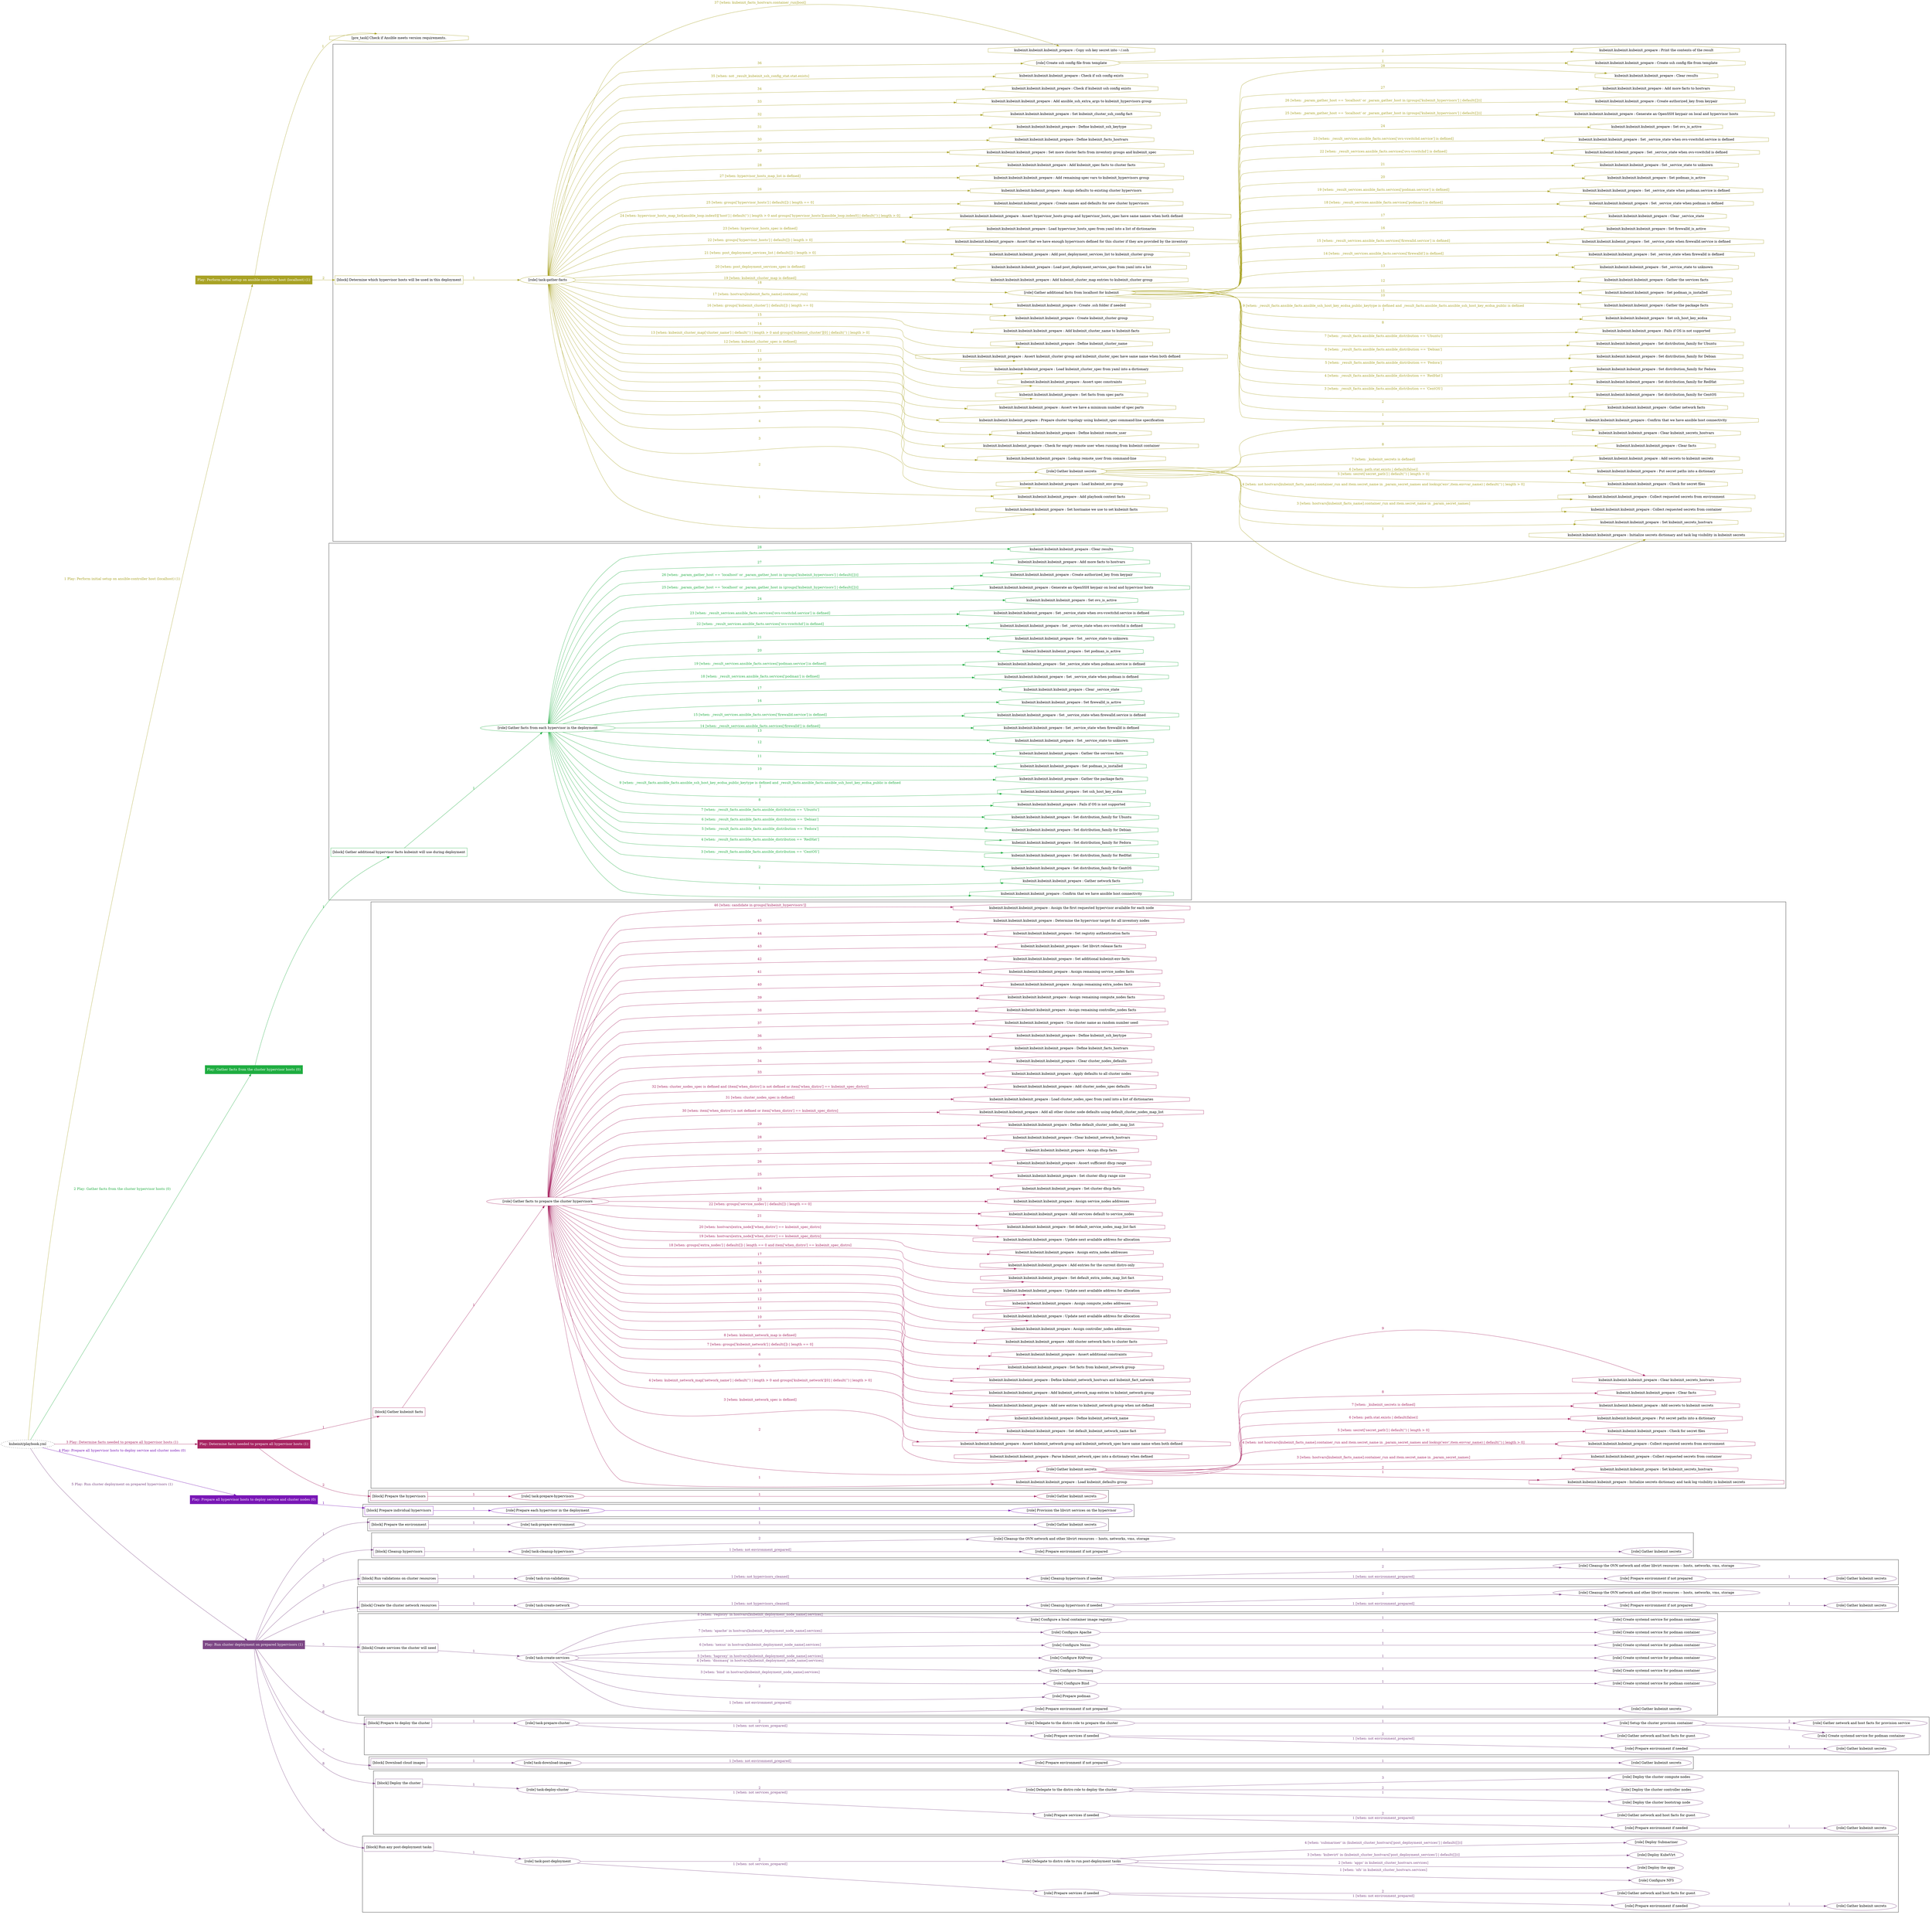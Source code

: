 digraph {
	graph [concentrate=true ordering=in rankdir=LR ratio=fill]
	edge [esep=5 sep=10]
	"kubeinit/playbook.yml" [URL="/home/runner/work/kubeinit/kubeinit/kubeinit/playbook.yml" id=playbook_b00fb12a style=dotted]
	"kubeinit/playbook.yml" -> play_19e8add6 [label="1 Play: Perform initial setup on ansible-controller host (localhost) (1)" color="#a8a224" fontcolor="#a8a224" id=edge_play_19e8add6 labeltooltip="1 Play: Perform initial setup on ansible-controller host (localhost) (1)" tooltip="1 Play: Perform initial setup on ansible-controller host (localhost) (1)"]
	subgraph "Play: Perform initial setup on ansible-controller host (localhost) (1)" {
		play_19e8add6 [label="Play: Perform initial setup on ansible-controller host (localhost) (1)" URL="/home/runner/work/kubeinit/kubeinit/kubeinit/playbook.yml" color="#a8a224" fontcolor="#ffffff" id=play_19e8add6 shape=box style=filled tooltip=localhost]
		pre_task_91f6341f [label="[pre_task] Check if Ansible meets version requirements." URL="/home/runner/work/kubeinit/kubeinit/kubeinit/playbook.yml" color="#a8a224" id=pre_task_91f6341f shape=octagon tooltip="Check if Ansible meets version requirements."]
		play_19e8add6 -> pre_task_91f6341f [label="1 " color="#a8a224" fontcolor="#a8a224" id=edge_pre_task_91f6341f labeltooltip="1 " tooltip="1 "]
		play_19e8add6 -> block_92e67b37 [label=2 color="#a8a224" fontcolor="#a8a224" id=edge_block_92e67b37 labeltooltip=2 tooltip=2]
		subgraph cluster_block_92e67b37 {
			block_92e67b37 [label="[block] Determine which hypervisor hosts will be used in this deployment" URL="/home/runner/work/kubeinit/kubeinit/kubeinit/playbook.yml" color="#a8a224" id=block_92e67b37 labeltooltip="Determine which hypervisor hosts will be used in this deployment" shape=box tooltip="Determine which hypervisor hosts will be used in this deployment"]
			block_92e67b37 -> role_6c9825dc [label="1 " color="#a8a224" fontcolor="#a8a224" id=edge_role_6c9825dc labeltooltip="1 " tooltip="1 "]
			subgraph "task-gather-facts" {
				role_6c9825dc [label="[role] task-gather-facts" URL="/home/runner/work/kubeinit/kubeinit/kubeinit/playbook.yml" color="#a8a224" id=role_6c9825dc tooltip="task-gather-facts"]
				task_cbc69b24 [label="kubeinit.kubeinit.kubeinit_prepare : Set hostname we use to set kubeinit facts" URL="/home/runner/.ansible/collections/ansible_collections/kubeinit/kubeinit/roles/kubeinit_prepare/tasks/build_hypervisors_group.yml" color="#a8a224" id=task_cbc69b24 shape=octagon tooltip="kubeinit.kubeinit.kubeinit_prepare : Set hostname we use to set kubeinit facts"]
				role_6c9825dc -> task_cbc69b24 [label="1 " color="#a8a224" fontcolor="#a8a224" id=edge_task_cbc69b24 labeltooltip="1 " tooltip="1 "]
				task_66c37f12 [label="kubeinit.kubeinit.kubeinit_prepare : Add playbook context facts" URL="/home/runner/.ansible/collections/ansible_collections/kubeinit/kubeinit/roles/kubeinit_prepare/tasks/build_hypervisors_group.yml" color="#a8a224" id=task_66c37f12 shape=octagon tooltip="kubeinit.kubeinit.kubeinit_prepare : Add playbook context facts"]
				role_6c9825dc -> task_66c37f12 [label="2 " color="#a8a224" fontcolor="#a8a224" id=edge_task_66c37f12 labeltooltip="2 " tooltip="2 "]
				task_3ef5ce1b [label="kubeinit.kubeinit.kubeinit_prepare : Load kubeinit_env group" URL="/home/runner/.ansible/collections/ansible_collections/kubeinit/kubeinit/roles/kubeinit_prepare/tasks/build_hypervisors_group.yml" color="#a8a224" id=task_3ef5ce1b shape=octagon tooltip="kubeinit.kubeinit.kubeinit_prepare : Load kubeinit_env group"]
				role_6c9825dc -> task_3ef5ce1b [label="3 " color="#a8a224" fontcolor="#a8a224" id=edge_task_3ef5ce1b labeltooltip="3 " tooltip="3 "]
				role_6c9825dc -> role_19206bac [label="4 " color="#a8a224" fontcolor="#a8a224" id=edge_role_19206bac labeltooltip="4 " tooltip="4 "]
				subgraph "Gather kubeinit secrets" {
					role_19206bac [label="[role] Gather kubeinit secrets" URL="/home/runner/.ansible/collections/ansible_collections/kubeinit/kubeinit/roles/kubeinit_prepare/tasks/build_hypervisors_group.yml" color="#a8a224" id=role_19206bac tooltip="Gather kubeinit secrets"]
					task_5961f352 [label="kubeinit.kubeinit.kubeinit_prepare : Initialize secrets dictionary and task log visibility in kubeinit secrets" URL="/home/runner/.ansible/collections/ansible_collections/kubeinit/kubeinit/roles/kubeinit_prepare/tasks/gather_kubeinit_secrets.yml" color="#a8a224" id=task_5961f352 shape=octagon tooltip="kubeinit.kubeinit.kubeinit_prepare : Initialize secrets dictionary and task log visibility in kubeinit secrets"]
					role_19206bac -> task_5961f352 [label="1 " color="#a8a224" fontcolor="#a8a224" id=edge_task_5961f352 labeltooltip="1 " tooltip="1 "]
					task_016908ad [label="kubeinit.kubeinit.kubeinit_prepare : Set kubeinit_secrets_hostvars" URL="/home/runner/.ansible/collections/ansible_collections/kubeinit/kubeinit/roles/kubeinit_prepare/tasks/gather_kubeinit_secrets.yml" color="#a8a224" id=task_016908ad shape=octagon tooltip="kubeinit.kubeinit.kubeinit_prepare : Set kubeinit_secrets_hostvars"]
					role_19206bac -> task_016908ad [label="2 " color="#a8a224" fontcolor="#a8a224" id=edge_task_016908ad labeltooltip="2 " tooltip="2 "]
					task_9ac436ed [label="kubeinit.kubeinit.kubeinit_prepare : Collect requested secrets from container" URL="/home/runner/.ansible/collections/ansible_collections/kubeinit/kubeinit/roles/kubeinit_prepare/tasks/gather_kubeinit_secrets.yml" color="#a8a224" id=task_9ac436ed shape=octagon tooltip="kubeinit.kubeinit.kubeinit_prepare : Collect requested secrets from container"]
					role_19206bac -> task_9ac436ed [label="3 [when: hostvars[kubeinit_facts_name].container_run and item.secret_name in _param_secret_names]" color="#a8a224" fontcolor="#a8a224" id=edge_task_9ac436ed labeltooltip="3 [when: hostvars[kubeinit_facts_name].container_run and item.secret_name in _param_secret_names]" tooltip="3 [when: hostvars[kubeinit_facts_name].container_run and item.secret_name in _param_secret_names]"]
					task_cb54fe9f [label="kubeinit.kubeinit.kubeinit_prepare : Collect requested secrets from environment" URL="/home/runner/.ansible/collections/ansible_collections/kubeinit/kubeinit/roles/kubeinit_prepare/tasks/gather_kubeinit_secrets.yml" color="#a8a224" id=task_cb54fe9f shape=octagon tooltip="kubeinit.kubeinit.kubeinit_prepare : Collect requested secrets from environment"]
					role_19206bac -> task_cb54fe9f [label="4 [when: not hostvars[kubeinit_facts_name].container_run and item.secret_name in _param_secret_names and lookup('env',item.envvar_name) | default('') | length > 0]" color="#a8a224" fontcolor="#a8a224" id=edge_task_cb54fe9f labeltooltip="4 [when: not hostvars[kubeinit_facts_name].container_run and item.secret_name in _param_secret_names and lookup('env',item.envvar_name) | default('') | length > 0]" tooltip="4 [when: not hostvars[kubeinit_facts_name].container_run and item.secret_name in _param_secret_names and lookup('env',item.envvar_name) | default('') | length > 0]"]
					task_08624ec0 [label="kubeinit.kubeinit.kubeinit_prepare : Check for secret files" URL="/home/runner/.ansible/collections/ansible_collections/kubeinit/kubeinit/roles/kubeinit_prepare/tasks/gather_kubeinit_secrets.yml" color="#a8a224" id=task_08624ec0 shape=octagon tooltip="kubeinit.kubeinit.kubeinit_prepare : Check for secret files"]
					role_19206bac -> task_08624ec0 [label="5 [when: secret['secret_path'] | default('') | length > 0]" color="#a8a224" fontcolor="#a8a224" id=edge_task_08624ec0 labeltooltip="5 [when: secret['secret_path'] | default('') | length > 0]" tooltip="5 [when: secret['secret_path'] | default('') | length > 0]"]
					task_8cebe440 [label="kubeinit.kubeinit.kubeinit_prepare : Put secret paths into a dictionary" URL="/home/runner/.ansible/collections/ansible_collections/kubeinit/kubeinit/roles/kubeinit_prepare/tasks/gather_kubeinit_secrets.yml" color="#a8a224" id=task_8cebe440 shape=octagon tooltip="kubeinit.kubeinit.kubeinit_prepare : Put secret paths into a dictionary"]
					role_19206bac -> task_8cebe440 [label="6 [when: path.stat.exists | default(false)]" color="#a8a224" fontcolor="#a8a224" id=edge_task_8cebe440 labeltooltip="6 [when: path.stat.exists | default(false)]" tooltip="6 [when: path.stat.exists | default(false)]"]
					task_b59ac44b [label="kubeinit.kubeinit.kubeinit_prepare : Add secrets to kubeinit secrets" URL="/home/runner/.ansible/collections/ansible_collections/kubeinit/kubeinit/roles/kubeinit_prepare/tasks/gather_kubeinit_secrets.yml" color="#a8a224" id=task_b59ac44b shape=octagon tooltip="kubeinit.kubeinit.kubeinit_prepare : Add secrets to kubeinit secrets"]
					role_19206bac -> task_b59ac44b [label="7 [when: _kubeinit_secrets is defined]" color="#a8a224" fontcolor="#a8a224" id=edge_task_b59ac44b labeltooltip="7 [when: _kubeinit_secrets is defined]" tooltip="7 [when: _kubeinit_secrets is defined]"]
					task_a5b8006d [label="kubeinit.kubeinit.kubeinit_prepare : Clear facts" URL="/home/runner/.ansible/collections/ansible_collections/kubeinit/kubeinit/roles/kubeinit_prepare/tasks/gather_kubeinit_secrets.yml" color="#a8a224" id=task_a5b8006d shape=octagon tooltip="kubeinit.kubeinit.kubeinit_prepare : Clear facts"]
					role_19206bac -> task_a5b8006d [label="8 " color="#a8a224" fontcolor="#a8a224" id=edge_task_a5b8006d labeltooltip="8 " tooltip="8 "]
					task_9a5b949f [label="kubeinit.kubeinit.kubeinit_prepare : Clear kubeinit_secrets_hostvars" URL="/home/runner/.ansible/collections/ansible_collections/kubeinit/kubeinit/roles/kubeinit_prepare/tasks/gather_kubeinit_secrets.yml" color="#a8a224" id=task_9a5b949f shape=octagon tooltip="kubeinit.kubeinit.kubeinit_prepare : Clear kubeinit_secrets_hostvars"]
					role_19206bac -> task_9a5b949f [label="9 " color="#a8a224" fontcolor="#a8a224" id=edge_task_9a5b949f labeltooltip="9 " tooltip="9 "]
				}
				task_fb818bc7 [label="kubeinit.kubeinit.kubeinit_prepare : Lookup remote_user from command-line" URL="/home/runner/.ansible/collections/ansible_collections/kubeinit/kubeinit/roles/kubeinit_prepare/tasks/build_hypervisors_group.yml" color="#a8a224" id=task_fb818bc7 shape=octagon tooltip="kubeinit.kubeinit.kubeinit_prepare : Lookup remote_user from command-line"]
				role_6c9825dc -> task_fb818bc7 [label="5 " color="#a8a224" fontcolor="#a8a224" id=edge_task_fb818bc7 labeltooltip="5 " tooltip="5 "]
				task_8bb45069 [label="kubeinit.kubeinit.kubeinit_prepare : Check for empty remote user when running from kubeinit container" URL="/home/runner/.ansible/collections/ansible_collections/kubeinit/kubeinit/roles/kubeinit_prepare/tasks/build_hypervisors_group.yml" color="#a8a224" id=task_8bb45069 shape=octagon tooltip="kubeinit.kubeinit.kubeinit_prepare : Check for empty remote user when running from kubeinit container"]
				role_6c9825dc -> task_8bb45069 [label="6 " color="#a8a224" fontcolor="#a8a224" id=edge_task_8bb45069 labeltooltip="6 " tooltip="6 "]
				task_2f35f091 [label="kubeinit.kubeinit.kubeinit_prepare : Define kubeinit remote_user" URL="/home/runner/.ansible/collections/ansible_collections/kubeinit/kubeinit/roles/kubeinit_prepare/tasks/build_hypervisors_group.yml" color="#a8a224" id=task_2f35f091 shape=octagon tooltip="kubeinit.kubeinit.kubeinit_prepare : Define kubeinit remote_user"]
				role_6c9825dc -> task_2f35f091 [label="7 " color="#a8a224" fontcolor="#a8a224" id=edge_task_2f35f091 labeltooltip="7 " tooltip="7 "]
				task_a802396d [label="kubeinit.kubeinit.kubeinit_prepare : Prepare cluster topology using kubeinit_spec command-line specification" URL="/home/runner/.ansible/collections/ansible_collections/kubeinit/kubeinit/roles/kubeinit_prepare/tasks/build_hypervisors_group.yml" color="#a8a224" id=task_a802396d shape=octagon tooltip="kubeinit.kubeinit.kubeinit_prepare : Prepare cluster topology using kubeinit_spec command-line specification"]
				role_6c9825dc -> task_a802396d [label="8 " color="#a8a224" fontcolor="#a8a224" id=edge_task_a802396d labeltooltip="8 " tooltip="8 "]
				task_94d280d8 [label="kubeinit.kubeinit.kubeinit_prepare : Assert we have a minimum number of spec parts" URL="/home/runner/.ansible/collections/ansible_collections/kubeinit/kubeinit/roles/kubeinit_prepare/tasks/build_hypervisors_group.yml" color="#a8a224" id=task_94d280d8 shape=octagon tooltip="kubeinit.kubeinit.kubeinit_prepare : Assert we have a minimum number of spec parts"]
				role_6c9825dc -> task_94d280d8 [label="9 " color="#a8a224" fontcolor="#a8a224" id=edge_task_94d280d8 labeltooltip="9 " tooltip="9 "]
				task_6ee6b176 [label="kubeinit.kubeinit.kubeinit_prepare : Set facts from spec parts" URL="/home/runner/.ansible/collections/ansible_collections/kubeinit/kubeinit/roles/kubeinit_prepare/tasks/build_hypervisors_group.yml" color="#a8a224" id=task_6ee6b176 shape=octagon tooltip="kubeinit.kubeinit.kubeinit_prepare : Set facts from spec parts"]
				role_6c9825dc -> task_6ee6b176 [label="10 " color="#a8a224" fontcolor="#a8a224" id=edge_task_6ee6b176 labeltooltip="10 " tooltip="10 "]
				task_adb783e2 [label="kubeinit.kubeinit.kubeinit_prepare : Assert spec constraints" URL="/home/runner/.ansible/collections/ansible_collections/kubeinit/kubeinit/roles/kubeinit_prepare/tasks/build_hypervisors_group.yml" color="#a8a224" id=task_adb783e2 shape=octagon tooltip="kubeinit.kubeinit.kubeinit_prepare : Assert spec constraints"]
				role_6c9825dc -> task_adb783e2 [label="11 " color="#a8a224" fontcolor="#a8a224" id=edge_task_adb783e2 labeltooltip="11 " tooltip="11 "]
				task_368ee305 [label="kubeinit.kubeinit.kubeinit_prepare : Load kubeinit_cluster_spec from yaml into a dictionary" URL="/home/runner/.ansible/collections/ansible_collections/kubeinit/kubeinit/roles/kubeinit_prepare/tasks/build_hypervisors_group.yml" color="#a8a224" id=task_368ee305 shape=octagon tooltip="kubeinit.kubeinit.kubeinit_prepare : Load kubeinit_cluster_spec from yaml into a dictionary"]
				role_6c9825dc -> task_368ee305 [label="12 [when: kubeinit_cluster_spec is defined]" color="#a8a224" fontcolor="#a8a224" id=edge_task_368ee305 labeltooltip="12 [when: kubeinit_cluster_spec is defined]" tooltip="12 [when: kubeinit_cluster_spec is defined]"]
				task_92057206 [label="kubeinit.kubeinit.kubeinit_prepare : Assert kubeinit_cluster group and kubeinit_cluster_spec have same name when both defined" URL="/home/runner/.ansible/collections/ansible_collections/kubeinit/kubeinit/roles/kubeinit_prepare/tasks/build_hypervisors_group.yml" color="#a8a224" id=task_92057206 shape=octagon tooltip="kubeinit.kubeinit.kubeinit_prepare : Assert kubeinit_cluster group and kubeinit_cluster_spec have same name when both defined"]
				role_6c9825dc -> task_92057206 [label="13 [when: kubeinit_cluster_map['cluster_name'] | default('') | length > 0 and groups['kubeinit_cluster'][0] | default('') | length > 0]" color="#a8a224" fontcolor="#a8a224" id=edge_task_92057206 labeltooltip="13 [when: kubeinit_cluster_map['cluster_name'] | default('') | length > 0 and groups['kubeinit_cluster'][0] | default('') | length > 0]" tooltip="13 [when: kubeinit_cluster_map['cluster_name'] | default('') | length > 0 and groups['kubeinit_cluster'][0] | default('') | length > 0]"]
				task_71adb101 [label="kubeinit.kubeinit.kubeinit_prepare : Define kubeinit_cluster_name" URL="/home/runner/.ansible/collections/ansible_collections/kubeinit/kubeinit/roles/kubeinit_prepare/tasks/build_hypervisors_group.yml" color="#a8a224" id=task_71adb101 shape=octagon tooltip="kubeinit.kubeinit.kubeinit_prepare : Define kubeinit_cluster_name"]
				role_6c9825dc -> task_71adb101 [label="14 " color="#a8a224" fontcolor="#a8a224" id=edge_task_71adb101 labeltooltip="14 " tooltip="14 "]
				task_0cd5d27e [label="kubeinit.kubeinit.kubeinit_prepare : Add kubeinit_cluster_name to kubeinit-facts" URL="/home/runner/.ansible/collections/ansible_collections/kubeinit/kubeinit/roles/kubeinit_prepare/tasks/build_hypervisors_group.yml" color="#a8a224" id=task_0cd5d27e shape=octagon tooltip="kubeinit.kubeinit.kubeinit_prepare : Add kubeinit_cluster_name to kubeinit-facts"]
				role_6c9825dc -> task_0cd5d27e [label="15 " color="#a8a224" fontcolor="#a8a224" id=edge_task_0cd5d27e labeltooltip="15 " tooltip="15 "]
				task_e4f7e274 [label="kubeinit.kubeinit.kubeinit_prepare : Create kubeinit_cluster group" URL="/home/runner/.ansible/collections/ansible_collections/kubeinit/kubeinit/roles/kubeinit_prepare/tasks/build_hypervisors_group.yml" color="#a8a224" id=task_e4f7e274 shape=octagon tooltip="kubeinit.kubeinit.kubeinit_prepare : Create kubeinit_cluster group"]
				role_6c9825dc -> task_e4f7e274 [label="16 [when: groups['kubeinit_cluster'] | default([]) | length == 0]" color="#a8a224" fontcolor="#a8a224" id=edge_task_e4f7e274 labeltooltip="16 [when: groups['kubeinit_cluster'] | default([]) | length == 0]" tooltip="16 [when: groups['kubeinit_cluster'] | default([]) | length == 0]"]
				task_79c7f437 [label="kubeinit.kubeinit.kubeinit_prepare : Create .ssh folder if needed" URL="/home/runner/.ansible/collections/ansible_collections/kubeinit/kubeinit/roles/kubeinit_prepare/tasks/build_hypervisors_group.yml" color="#a8a224" id=task_79c7f437 shape=octagon tooltip="kubeinit.kubeinit.kubeinit_prepare : Create .ssh folder if needed"]
				role_6c9825dc -> task_79c7f437 [label="17 [when: hostvars[kubeinit_facts_name].container_run]" color="#a8a224" fontcolor="#a8a224" id=edge_task_79c7f437 labeltooltip="17 [when: hostvars[kubeinit_facts_name].container_run]" tooltip="17 [when: hostvars[kubeinit_facts_name].container_run]"]
				role_6c9825dc -> role_e96f088e [label="18 " color="#a8a224" fontcolor="#a8a224" id=edge_role_e96f088e labeltooltip="18 " tooltip="18 "]
				subgraph "Gather additional facts from localhost for kubeinit" {
					role_e96f088e [label="[role] Gather additional facts from localhost for kubeinit" URL="/home/runner/.ansible/collections/ansible_collections/kubeinit/kubeinit/roles/kubeinit_prepare/tasks/build_hypervisors_group.yml" color="#a8a224" id=role_e96f088e tooltip="Gather additional facts from localhost for kubeinit"]
					task_65c44ccb [label="kubeinit.kubeinit.kubeinit_prepare : Confirm that we have ansible host connectivity" URL="/home/runner/.ansible/collections/ansible_collections/kubeinit/kubeinit/roles/kubeinit_prepare/tasks/gather_host_facts.yml" color="#a8a224" id=task_65c44ccb shape=octagon tooltip="kubeinit.kubeinit.kubeinit_prepare : Confirm that we have ansible host connectivity"]
					role_e96f088e -> task_65c44ccb [label="1 " color="#a8a224" fontcolor="#a8a224" id=edge_task_65c44ccb labeltooltip="1 " tooltip="1 "]
					task_623bc032 [label="kubeinit.kubeinit.kubeinit_prepare : Gather network facts" URL="/home/runner/.ansible/collections/ansible_collections/kubeinit/kubeinit/roles/kubeinit_prepare/tasks/gather_host_facts.yml" color="#a8a224" id=task_623bc032 shape=octagon tooltip="kubeinit.kubeinit.kubeinit_prepare : Gather network facts"]
					role_e96f088e -> task_623bc032 [label="2 " color="#a8a224" fontcolor="#a8a224" id=edge_task_623bc032 labeltooltip="2 " tooltip="2 "]
					task_4a92715f [label="kubeinit.kubeinit.kubeinit_prepare : Set distribution_family for CentOS" URL="/home/runner/.ansible/collections/ansible_collections/kubeinit/kubeinit/roles/kubeinit_prepare/tasks/gather_host_facts.yml" color="#a8a224" id=task_4a92715f shape=octagon tooltip="kubeinit.kubeinit.kubeinit_prepare : Set distribution_family for CentOS"]
					role_e96f088e -> task_4a92715f [label="3 [when: _result_facts.ansible_facts.ansible_distribution == 'CentOS']" color="#a8a224" fontcolor="#a8a224" id=edge_task_4a92715f labeltooltip="3 [when: _result_facts.ansible_facts.ansible_distribution == 'CentOS']" tooltip="3 [when: _result_facts.ansible_facts.ansible_distribution == 'CentOS']"]
					task_ebc11888 [label="kubeinit.kubeinit.kubeinit_prepare : Set distribution_family for RedHat" URL="/home/runner/.ansible/collections/ansible_collections/kubeinit/kubeinit/roles/kubeinit_prepare/tasks/gather_host_facts.yml" color="#a8a224" id=task_ebc11888 shape=octagon tooltip="kubeinit.kubeinit.kubeinit_prepare : Set distribution_family for RedHat"]
					role_e96f088e -> task_ebc11888 [label="4 [when: _result_facts.ansible_facts.ansible_distribution == 'RedHat']" color="#a8a224" fontcolor="#a8a224" id=edge_task_ebc11888 labeltooltip="4 [when: _result_facts.ansible_facts.ansible_distribution == 'RedHat']" tooltip="4 [when: _result_facts.ansible_facts.ansible_distribution == 'RedHat']"]
					task_4d3bc841 [label="kubeinit.kubeinit.kubeinit_prepare : Set distribution_family for Fedora" URL="/home/runner/.ansible/collections/ansible_collections/kubeinit/kubeinit/roles/kubeinit_prepare/tasks/gather_host_facts.yml" color="#a8a224" id=task_4d3bc841 shape=octagon tooltip="kubeinit.kubeinit.kubeinit_prepare : Set distribution_family for Fedora"]
					role_e96f088e -> task_4d3bc841 [label="5 [when: _result_facts.ansible_facts.ansible_distribution == 'Fedora']" color="#a8a224" fontcolor="#a8a224" id=edge_task_4d3bc841 labeltooltip="5 [when: _result_facts.ansible_facts.ansible_distribution == 'Fedora']" tooltip="5 [when: _result_facts.ansible_facts.ansible_distribution == 'Fedora']"]
					task_0a0d3a24 [label="kubeinit.kubeinit.kubeinit_prepare : Set distribution_family for Debian" URL="/home/runner/.ansible/collections/ansible_collections/kubeinit/kubeinit/roles/kubeinit_prepare/tasks/gather_host_facts.yml" color="#a8a224" id=task_0a0d3a24 shape=octagon tooltip="kubeinit.kubeinit.kubeinit_prepare : Set distribution_family for Debian"]
					role_e96f088e -> task_0a0d3a24 [label="6 [when: _result_facts.ansible_facts.ansible_distribution == 'Debian']" color="#a8a224" fontcolor="#a8a224" id=edge_task_0a0d3a24 labeltooltip="6 [when: _result_facts.ansible_facts.ansible_distribution == 'Debian']" tooltip="6 [when: _result_facts.ansible_facts.ansible_distribution == 'Debian']"]
					task_d11e5f1a [label="kubeinit.kubeinit.kubeinit_prepare : Set distribution_family for Ubuntu" URL="/home/runner/.ansible/collections/ansible_collections/kubeinit/kubeinit/roles/kubeinit_prepare/tasks/gather_host_facts.yml" color="#a8a224" id=task_d11e5f1a shape=octagon tooltip="kubeinit.kubeinit.kubeinit_prepare : Set distribution_family for Ubuntu"]
					role_e96f088e -> task_d11e5f1a [label="7 [when: _result_facts.ansible_facts.ansible_distribution == 'Ubuntu']" color="#a8a224" fontcolor="#a8a224" id=edge_task_d11e5f1a labeltooltip="7 [when: _result_facts.ansible_facts.ansible_distribution == 'Ubuntu']" tooltip="7 [when: _result_facts.ansible_facts.ansible_distribution == 'Ubuntu']"]
					task_ea48e7dc [label="kubeinit.kubeinit.kubeinit_prepare : Fails if OS is not supported" URL="/home/runner/.ansible/collections/ansible_collections/kubeinit/kubeinit/roles/kubeinit_prepare/tasks/gather_host_facts.yml" color="#a8a224" id=task_ea48e7dc shape=octagon tooltip="kubeinit.kubeinit.kubeinit_prepare : Fails if OS is not supported"]
					role_e96f088e -> task_ea48e7dc [label="8 " color="#a8a224" fontcolor="#a8a224" id=edge_task_ea48e7dc labeltooltip="8 " tooltip="8 "]
					task_2af1fc6e [label="kubeinit.kubeinit.kubeinit_prepare : Set ssh_host_key_ecdsa" URL="/home/runner/.ansible/collections/ansible_collections/kubeinit/kubeinit/roles/kubeinit_prepare/tasks/gather_host_facts.yml" color="#a8a224" id=task_2af1fc6e shape=octagon tooltip="kubeinit.kubeinit.kubeinit_prepare : Set ssh_host_key_ecdsa"]
					role_e96f088e -> task_2af1fc6e [label="9 [when: _result_facts.ansible_facts.ansible_ssh_host_key_ecdsa_public_keytype is defined and _result_facts.ansible_facts.ansible_ssh_host_key_ecdsa_public is defined
]" color="#a8a224" fontcolor="#a8a224" id=edge_task_2af1fc6e labeltooltip="9 [when: _result_facts.ansible_facts.ansible_ssh_host_key_ecdsa_public_keytype is defined and _result_facts.ansible_facts.ansible_ssh_host_key_ecdsa_public is defined
]" tooltip="9 [when: _result_facts.ansible_facts.ansible_ssh_host_key_ecdsa_public_keytype is defined and _result_facts.ansible_facts.ansible_ssh_host_key_ecdsa_public is defined
]"]
					task_80135aa7 [label="kubeinit.kubeinit.kubeinit_prepare : Gather the package facts" URL="/home/runner/.ansible/collections/ansible_collections/kubeinit/kubeinit/roles/kubeinit_prepare/tasks/gather_host_facts.yml" color="#a8a224" id=task_80135aa7 shape=octagon tooltip="kubeinit.kubeinit.kubeinit_prepare : Gather the package facts"]
					role_e96f088e -> task_80135aa7 [label="10 " color="#a8a224" fontcolor="#a8a224" id=edge_task_80135aa7 labeltooltip="10 " tooltip="10 "]
					task_99464bf2 [label="kubeinit.kubeinit.kubeinit_prepare : Set podman_is_installed" URL="/home/runner/.ansible/collections/ansible_collections/kubeinit/kubeinit/roles/kubeinit_prepare/tasks/gather_host_facts.yml" color="#a8a224" id=task_99464bf2 shape=octagon tooltip="kubeinit.kubeinit.kubeinit_prepare : Set podman_is_installed"]
					role_e96f088e -> task_99464bf2 [label="11 " color="#a8a224" fontcolor="#a8a224" id=edge_task_99464bf2 labeltooltip="11 " tooltip="11 "]
					task_08251998 [label="kubeinit.kubeinit.kubeinit_prepare : Gather the services facts" URL="/home/runner/.ansible/collections/ansible_collections/kubeinit/kubeinit/roles/kubeinit_prepare/tasks/gather_host_facts.yml" color="#a8a224" id=task_08251998 shape=octagon tooltip="kubeinit.kubeinit.kubeinit_prepare : Gather the services facts"]
					role_e96f088e -> task_08251998 [label="12 " color="#a8a224" fontcolor="#a8a224" id=edge_task_08251998 labeltooltip="12 " tooltip="12 "]
					task_e6116e9c [label="kubeinit.kubeinit.kubeinit_prepare : Set _service_state to unknown" URL="/home/runner/.ansible/collections/ansible_collections/kubeinit/kubeinit/roles/kubeinit_prepare/tasks/gather_host_facts.yml" color="#a8a224" id=task_e6116e9c shape=octagon tooltip="kubeinit.kubeinit.kubeinit_prepare : Set _service_state to unknown"]
					role_e96f088e -> task_e6116e9c [label="13 " color="#a8a224" fontcolor="#a8a224" id=edge_task_e6116e9c labeltooltip="13 " tooltip="13 "]
					task_380227a8 [label="kubeinit.kubeinit.kubeinit_prepare : Set _service_state when firewalld is defined" URL="/home/runner/.ansible/collections/ansible_collections/kubeinit/kubeinit/roles/kubeinit_prepare/tasks/gather_host_facts.yml" color="#a8a224" id=task_380227a8 shape=octagon tooltip="kubeinit.kubeinit.kubeinit_prepare : Set _service_state when firewalld is defined"]
					role_e96f088e -> task_380227a8 [label="14 [when: _result_services.ansible_facts.services['firewalld'] is defined]" color="#a8a224" fontcolor="#a8a224" id=edge_task_380227a8 labeltooltip="14 [when: _result_services.ansible_facts.services['firewalld'] is defined]" tooltip="14 [when: _result_services.ansible_facts.services['firewalld'] is defined]"]
					task_92abdffc [label="kubeinit.kubeinit.kubeinit_prepare : Set _service_state when firewalld.service is defined" URL="/home/runner/.ansible/collections/ansible_collections/kubeinit/kubeinit/roles/kubeinit_prepare/tasks/gather_host_facts.yml" color="#a8a224" id=task_92abdffc shape=octagon tooltip="kubeinit.kubeinit.kubeinit_prepare : Set _service_state when firewalld.service is defined"]
					role_e96f088e -> task_92abdffc [label="15 [when: _result_services.ansible_facts.services['firewalld.service'] is defined]" color="#a8a224" fontcolor="#a8a224" id=edge_task_92abdffc labeltooltip="15 [when: _result_services.ansible_facts.services['firewalld.service'] is defined]" tooltip="15 [when: _result_services.ansible_facts.services['firewalld.service'] is defined]"]
					task_d86f14d5 [label="kubeinit.kubeinit.kubeinit_prepare : Set firewalld_is_active" URL="/home/runner/.ansible/collections/ansible_collections/kubeinit/kubeinit/roles/kubeinit_prepare/tasks/gather_host_facts.yml" color="#a8a224" id=task_d86f14d5 shape=octagon tooltip="kubeinit.kubeinit.kubeinit_prepare : Set firewalld_is_active"]
					role_e96f088e -> task_d86f14d5 [label="16 " color="#a8a224" fontcolor="#a8a224" id=edge_task_d86f14d5 labeltooltip="16 " tooltip="16 "]
					task_ae8a49d3 [label="kubeinit.kubeinit.kubeinit_prepare : Clear _service_state" URL="/home/runner/.ansible/collections/ansible_collections/kubeinit/kubeinit/roles/kubeinit_prepare/tasks/gather_host_facts.yml" color="#a8a224" id=task_ae8a49d3 shape=octagon tooltip="kubeinit.kubeinit.kubeinit_prepare : Clear _service_state"]
					role_e96f088e -> task_ae8a49d3 [label="17 " color="#a8a224" fontcolor="#a8a224" id=edge_task_ae8a49d3 labeltooltip="17 " tooltip="17 "]
					task_ca06e3ab [label="kubeinit.kubeinit.kubeinit_prepare : Set _service_state when podman is defined" URL="/home/runner/.ansible/collections/ansible_collections/kubeinit/kubeinit/roles/kubeinit_prepare/tasks/gather_host_facts.yml" color="#a8a224" id=task_ca06e3ab shape=octagon tooltip="kubeinit.kubeinit.kubeinit_prepare : Set _service_state when podman is defined"]
					role_e96f088e -> task_ca06e3ab [label="18 [when: _result_services.ansible_facts.services['podman'] is defined]" color="#a8a224" fontcolor="#a8a224" id=edge_task_ca06e3ab labeltooltip="18 [when: _result_services.ansible_facts.services['podman'] is defined]" tooltip="18 [when: _result_services.ansible_facts.services['podman'] is defined]"]
					task_899ac21e [label="kubeinit.kubeinit.kubeinit_prepare : Set _service_state when podman.service is defined" URL="/home/runner/.ansible/collections/ansible_collections/kubeinit/kubeinit/roles/kubeinit_prepare/tasks/gather_host_facts.yml" color="#a8a224" id=task_899ac21e shape=octagon tooltip="kubeinit.kubeinit.kubeinit_prepare : Set _service_state when podman.service is defined"]
					role_e96f088e -> task_899ac21e [label="19 [when: _result_services.ansible_facts.services['podman.service'] is defined]" color="#a8a224" fontcolor="#a8a224" id=edge_task_899ac21e labeltooltip="19 [when: _result_services.ansible_facts.services['podman.service'] is defined]" tooltip="19 [when: _result_services.ansible_facts.services['podman.service'] is defined]"]
					task_9973623e [label="kubeinit.kubeinit.kubeinit_prepare : Set podman_is_active" URL="/home/runner/.ansible/collections/ansible_collections/kubeinit/kubeinit/roles/kubeinit_prepare/tasks/gather_host_facts.yml" color="#a8a224" id=task_9973623e shape=octagon tooltip="kubeinit.kubeinit.kubeinit_prepare : Set podman_is_active"]
					role_e96f088e -> task_9973623e [label="20 " color="#a8a224" fontcolor="#a8a224" id=edge_task_9973623e labeltooltip="20 " tooltip="20 "]
					task_fefafae9 [label="kubeinit.kubeinit.kubeinit_prepare : Set _service_state to unknown" URL="/home/runner/.ansible/collections/ansible_collections/kubeinit/kubeinit/roles/kubeinit_prepare/tasks/gather_host_facts.yml" color="#a8a224" id=task_fefafae9 shape=octagon tooltip="kubeinit.kubeinit.kubeinit_prepare : Set _service_state to unknown"]
					role_e96f088e -> task_fefafae9 [label="21 " color="#a8a224" fontcolor="#a8a224" id=edge_task_fefafae9 labeltooltip="21 " tooltip="21 "]
					task_801bf79e [label="kubeinit.kubeinit.kubeinit_prepare : Set _service_state when ovs-vswitchd is defined" URL="/home/runner/.ansible/collections/ansible_collections/kubeinit/kubeinit/roles/kubeinit_prepare/tasks/gather_host_facts.yml" color="#a8a224" id=task_801bf79e shape=octagon tooltip="kubeinit.kubeinit.kubeinit_prepare : Set _service_state when ovs-vswitchd is defined"]
					role_e96f088e -> task_801bf79e [label="22 [when: _result_services.ansible_facts.services['ovs-vswitchd'] is defined]" color="#a8a224" fontcolor="#a8a224" id=edge_task_801bf79e labeltooltip="22 [when: _result_services.ansible_facts.services['ovs-vswitchd'] is defined]" tooltip="22 [when: _result_services.ansible_facts.services['ovs-vswitchd'] is defined]"]
					task_f2b2a655 [label="kubeinit.kubeinit.kubeinit_prepare : Set _service_state when ovs-vswitchd.service is defined" URL="/home/runner/.ansible/collections/ansible_collections/kubeinit/kubeinit/roles/kubeinit_prepare/tasks/gather_host_facts.yml" color="#a8a224" id=task_f2b2a655 shape=octagon tooltip="kubeinit.kubeinit.kubeinit_prepare : Set _service_state when ovs-vswitchd.service is defined"]
					role_e96f088e -> task_f2b2a655 [label="23 [when: _result_services.ansible_facts.services['ovs-vswitchd.service'] is defined]" color="#a8a224" fontcolor="#a8a224" id=edge_task_f2b2a655 labeltooltip="23 [when: _result_services.ansible_facts.services['ovs-vswitchd.service'] is defined]" tooltip="23 [when: _result_services.ansible_facts.services['ovs-vswitchd.service'] is defined]"]
					task_c6877e02 [label="kubeinit.kubeinit.kubeinit_prepare : Set ovs_is_active" URL="/home/runner/.ansible/collections/ansible_collections/kubeinit/kubeinit/roles/kubeinit_prepare/tasks/gather_host_facts.yml" color="#a8a224" id=task_c6877e02 shape=octagon tooltip="kubeinit.kubeinit.kubeinit_prepare : Set ovs_is_active"]
					role_e96f088e -> task_c6877e02 [label="24 " color="#a8a224" fontcolor="#a8a224" id=edge_task_c6877e02 labeltooltip="24 " tooltip="24 "]
					task_a442d0b1 [label="kubeinit.kubeinit.kubeinit_prepare : Generate an OpenSSH keypair on local and hypervisor hosts" URL="/home/runner/.ansible/collections/ansible_collections/kubeinit/kubeinit/roles/kubeinit_prepare/tasks/gather_host_facts.yml" color="#a8a224" id=task_a442d0b1 shape=octagon tooltip="kubeinit.kubeinit.kubeinit_prepare : Generate an OpenSSH keypair on local and hypervisor hosts"]
					role_e96f088e -> task_a442d0b1 [label="25 [when: _param_gather_host == 'localhost' or _param_gather_host in (groups['kubeinit_hypervisors'] | default([]))]" color="#a8a224" fontcolor="#a8a224" id=edge_task_a442d0b1 labeltooltip="25 [when: _param_gather_host == 'localhost' or _param_gather_host in (groups['kubeinit_hypervisors'] | default([]))]" tooltip="25 [when: _param_gather_host == 'localhost' or _param_gather_host in (groups['kubeinit_hypervisors'] | default([]))]"]
					task_e5762e4a [label="kubeinit.kubeinit.kubeinit_prepare : Create authorized_key from keypair" URL="/home/runner/.ansible/collections/ansible_collections/kubeinit/kubeinit/roles/kubeinit_prepare/tasks/gather_host_facts.yml" color="#a8a224" id=task_e5762e4a shape=octagon tooltip="kubeinit.kubeinit.kubeinit_prepare : Create authorized_key from keypair"]
					role_e96f088e -> task_e5762e4a [label="26 [when: _param_gather_host == 'localhost' or _param_gather_host in (groups['kubeinit_hypervisors'] | default([]))]" color="#a8a224" fontcolor="#a8a224" id=edge_task_e5762e4a labeltooltip="26 [when: _param_gather_host == 'localhost' or _param_gather_host in (groups['kubeinit_hypervisors'] | default([]))]" tooltip="26 [when: _param_gather_host == 'localhost' or _param_gather_host in (groups['kubeinit_hypervisors'] | default([]))]"]
					task_3a8ed739 [label="kubeinit.kubeinit.kubeinit_prepare : Add more facts to hostvars" URL="/home/runner/.ansible/collections/ansible_collections/kubeinit/kubeinit/roles/kubeinit_prepare/tasks/gather_host_facts.yml" color="#a8a224" id=task_3a8ed739 shape=octagon tooltip="kubeinit.kubeinit.kubeinit_prepare : Add more facts to hostvars"]
					role_e96f088e -> task_3a8ed739 [label="27 " color="#a8a224" fontcolor="#a8a224" id=edge_task_3a8ed739 labeltooltip="27 " tooltip="27 "]
					task_34547880 [label="kubeinit.kubeinit.kubeinit_prepare : Clear results" URL="/home/runner/.ansible/collections/ansible_collections/kubeinit/kubeinit/roles/kubeinit_prepare/tasks/gather_host_facts.yml" color="#a8a224" id=task_34547880 shape=octagon tooltip="kubeinit.kubeinit.kubeinit_prepare : Clear results"]
					role_e96f088e -> task_34547880 [label="28 " color="#a8a224" fontcolor="#a8a224" id=edge_task_34547880 labeltooltip="28 " tooltip="28 "]
				}
				task_06263919 [label="kubeinit.kubeinit.kubeinit_prepare : Add kubeinit_cluster_map entries to kubeinit_cluster group" URL="/home/runner/.ansible/collections/ansible_collections/kubeinit/kubeinit/roles/kubeinit_prepare/tasks/build_hypervisors_group.yml" color="#a8a224" id=task_06263919 shape=octagon tooltip="kubeinit.kubeinit.kubeinit_prepare : Add kubeinit_cluster_map entries to kubeinit_cluster group"]
				role_6c9825dc -> task_06263919 [label="19 [when: kubeinit_cluster_map is defined]" color="#a8a224" fontcolor="#a8a224" id=edge_task_06263919 labeltooltip="19 [when: kubeinit_cluster_map is defined]" tooltip="19 [when: kubeinit_cluster_map is defined]"]
				task_94ac67b3 [label="kubeinit.kubeinit.kubeinit_prepare : Load post_deployment_services_spec from yaml into a list" URL="/home/runner/.ansible/collections/ansible_collections/kubeinit/kubeinit/roles/kubeinit_prepare/tasks/build_hypervisors_group.yml" color="#a8a224" id=task_94ac67b3 shape=octagon tooltip="kubeinit.kubeinit.kubeinit_prepare : Load post_deployment_services_spec from yaml into a list"]
				role_6c9825dc -> task_94ac67b3 [label="20 [when: post_deployment_services_spec is defined]" color="#a8a224" fontcolor="#a8a224" id=edge_task_94ac67b3 labeltooltip="20 [when: post_deployment_services_spec is defined]" tooltip="20 [when: post_deployment_services_spec is defined]"]
				task_cbb474eb [label="kubeinit.kubeinit.kubeinit_prepare : Add post_deployment_services_list to kubeinit_cluster group" URL="/home/runner/.ansible/collections/ansible_collections/kubeinit/kubeinit/roles/kubeinit_prepare/tasks/build_hypervisors_group.yml" color="#a8a224" id=task_cbb474eb shape=octagon tooltip="kubeinit.kubeinit.kubeinit_prepare : Add post_deployment_services_list to kubeinit_cluster group"]
				role_6c9825dc -> task_cbb474eb [label="21 [when: post_deployment_services_list | default([]) | length > 0]" color="#a8a224" fontcolor="#a8a224" id=edge_task_cbb474eb labeltooltip="21 [when: post_deployment_services_list | default([]) | length > 0]" tooltip="21 [when: post_deployment_services_list | default([]) | length > 0]"]
				task_88c85b2d [label="kubeinit.kubeinit.kubeinit_prepare : Assert that we have enough hypervisors defined for this cluster if they are provided by the inventory" URL="/home/runner/.ansible/collections/ansible_collections/kubeinit/kubeinit/roles/kubeinit_prepare/tasks/build_hypervisors_group.yml" color="#a8a224" id=task_88c85b2d shape=octagon tooltip="kubeinit.kubeinit.kubeinit_prepare : Assert that we have enough hypervisors defined for this cluster if they are provided by the inventory"]
				role_6c9825dc -> task_88c85b2d [label="22 [when: groups['hypervisor_hosts'] | default([]) | length > 0]" color="#a8a224" fontcolor="#a8a224" id=edge_task_88c85b2d labeltooltip="22 [when: groups['hypervisor_hosts'] | default([]) | length > 0]" tooltip="22 [when: groups['hypervisor_hosts'] | default([]) | length > 0]"]
				task_50b10cf1 [label="kubeinit.kubeinit.kubeinit_prepare : Load hypervisor_hosts_spec from yaml into a list of dictionaries" URL="/home/runner/.ansible/collections/ansible_collections/kubeinit/kubeinit/roles/kubeinit_prepare/tasks/build_hypervisors_group.yml" color="#a8a224" id=task_50b10cf1 shape=octagon tooltip="kubeinit.kubeinit.kubeinit_prepare : Load hypervisor_hosts_spec from yaml into a list of dictionaries"]
				role_6c9825dc -> task_50b10cf1 [label="23 [when: hypervisor_hosts_spec is defined]" color="#a8a224" fontcolor="#a8a224" id=edge_task_50b10cf1 labeltooltip="23 [when: hypervisor_hosts_spec is defined]" tooltip="23 [when: hypervisor_hosts_spec is defined]"]
				task_e142815a [label="kubeinit.kubeinit.kubeinit_prepare : Assert hypervisor_hosts group and hypervisor_hosts_spec have same names when both defined" URL="/home/runner/.ansible/collections/ansible_collections/kubeinit/kubeinit/roles/kubeinit_prepare/tasks/build_hypervisors_group.yml" color="#a8a224" id=task_e142815a shape=octagon tooltip="kubeinit.kubeinit.kubeinit_prepare : Assert hypervisor_hosts group and hypervisor_hosts_spec have same names when both defined"]
				role_6c9825dc -> task_e142815a [label="24 [when: hypervisor_hosts_map_list[ansible_loop.index0]['host'] | default('') | length > 0 and groups['hypervisor_hosts'][ansible_loop.index0] | default('') | length > 0]" color="#a8a224" fontcolor="#a8a224" id=edge_task_e142815a labeltooltip="24 [when: hypervisor_hosts_map_list[ansible_loop.index0]['host'] | default('') | length > 0 and groups['hypervisor_hosts'][ansible_loop.index0] | default('') | length > 0]" tooltip="24 [when: hypervisor_hosts_map_list[ansible_loop.index0]['host'] | default('') | length > 0 and groups['hypervisor_hosts'][ansible_loop.index0] | default('') | length > 0]"]
				task_3134aa89 [label="kubeinit.kubeinit.kubeinit_prepare : Create names and defaults for new cluster hypervisors" URL="/home/runner/.ansible/collections/ansible_collections/kubeinit/kubeinit/roles/kubeinit_prepare/tasks/build_hypervisors_group.yml" color="#a8a224" id=task_3134aa89 shape=octagon tooltip="kubeinit.kubeinit.kubeinit_prepare : Create names and defaults for new cluster hypervisors"]
				role_6c9825dc -> task_3134aa89 [label="25 [when: groups['hypervisor_hosts'] | default([]) | length == 0]" color="#a8a224" fontcolor="#a8a224" id=edge_task_3134aa89 labeltooltip="25 [when: groups['hypervisor_hosts'] | default([]) | length == 0]" tooltip="25 [when: groups['hypervisor_hosts'] | default([]) | length == 0]"]
				task_1b3c9747 [label="kubeinit.kubeinit.kubeinit_prepare : Assign defaults to existing cluster hypervisors" URL="/home/runner/.ansible/collections/ansible_collections/kubeinit/kubeinit/roles/kubeinit_prepare/tasks/build_hypervisors_group.yml" color="#a8a224" id=task_1b3c9747 shape=octagon tooltip="kubeinit.kubeinit.kubeinit_prepare : Assign defaults to existing cluster hypervisors"]
				role_6c9825dc -> task_1b3c9747 [label="26 " color="#a8a224" fontcolor="#a8a224" id=edge_task_1b3c9747 labeltooltip="26 " tooltip="26 "]
				task_4468f0aa [label="kubeinit.kubeinit.kubeinit_prepare : Add remaining spec vars to kubeinit_hypervisors group" URL="/home/runner/.ansible/collections/ansible_collections/kubeinit/kubeinit/roles/kubeinit_prepare/tasks/build_hypervisors_group.yml" color="#a8a224" id=task_4468f0aa shape=octagon tooltip="kubeinit.kubeinit.kubeinit_prepare : Add remaining spec vars to kubeinit_hypervisors group"]
				role_6c9825dc -> task_4468f0aa [label="27 [when: hypervisor_hosts_map_list is defined]" color="#a8a224" fontcolor="#a8a224" id=edge_task_4468f0aa labeltooltip="27 [when: hypervisor_hosts_map_list is defined]" tooltip="27 [when: hypervisor_hosts_map_list is defined]"]
				task_98d23830 [label="kubeinit.kubeinit.kubeinit_prepare : Add kubeinit_spec facts to cluster facts" URL="/home/runner/.ansible/collections/ansible_collections/kubeinit/kubeinit/roles/kubeinit_prepare/tasks/build_hypervisors_group.yml" color="#a8a224" id=task_98d23830 shape=octagon tooltip="kubeinit.kubeinit.kubeinit_prepare : Add kubeinit_spec facts to cluster facts"]
				role_6c9825dc -> task_98d23830 [label="28 " color="#a8a224" fontcolor="#a8a224" id=edge_task_98d23830 labeltooltip="28 " tooltip="28 "]
				task_020688e9 [label="kubeinit.kubeinit.kubeinit_prepare : Set more cluster facts from inventory groups and kubeinit_spec" URL="/home/runner/.ansible/collections/ansible_collections/kubeinit/kubeinit/roles/kubeinit_prepare/tasks/build_hypervisors_group.yml" color="#a8a224" id=task_020688e9 shape=octagon tooltip="kubeinit.kubeinit.kubeinit_prepare : Set more cluster facts from inventory groups and kubeinit_spec"]
				role_6c9825dc -> task_020688e9 [label="29 " color="#a8a224" fontcolor="#a8a224" id=edge_task_020688e9 labeltooltip="29 " tooltip="29 "]
				task_7f3a874e [label="kubeinit.kubeinit.kubeinit_prepare : Define kubeinit_facts_hostvars" URL="/home/runner/.ansible/collections/ansible_collections/kubeinit/kubeinit/roles/kubeinit_prepare/tasks/build_hypervisors_group.yml" color="#a8a224" id=task_7f3a874e shape=octagon tooltip="kubeinit.kubeinit.kubeinit_prepare : Define kubeinit_facts_hostvars"]
				role_6c9825dc -> task_7f3a874e [label="30 " color="#a8a224" fontcolor="#a8a224" id=edge_task_7f3a874e labeltooltip="30 " tooltip="30 "]
				task_fa28cf18 [label="kubeinit.kubeinit.kubeinit_prepare : Define kubeinit_ssh_keytype" URL="/home/runner/.ansible/collections/ansible_collections/kubeinit/kubeinit/roles/kubeinit_prepare/tasks/build_hypervisors_group.yml" color="#a8a224" id=task_fa28cf18 shape=octagon tooltip="kubeinit.kubeinit.kubeinit_prepare : Define kubeinit_ssh_keytype"]
				role_6c9825dc -> task_fa28cf18 [label="31 " color="#a8a224" fontcolor="#a8a224" id=edge_task_fa28cf18 labeltooltip="31 " tooltip="31 "]
				task_fc3c84e4 [label="kubeinit.kubeinit.kubeinit_prepare : Set kubeinit_cluster_ssh_config fact" URL="/home/runner/.ansible/collections/ansible_collections/kubeinit/kubeinit/roles/kubeinit_prepare/tasks/build_hypervisors_group.yml" color="#a8a224" id=task_fc3c84e4 shape=octagon tooltip="kubeinit.kubeinit.kubeinit_prepare : Set kubeinit_cluster_ssh_config fact"]
				role_6c9825dc -> task_fc3c84e4 [label="32 " color="#a8a224" fontcolor="#a8a224" id=edge_task_fc3c84e4 labeltooltip="32 " tooltip="32 "]
				task_15f14fa2 [label="kubeinit.kubeinit.kubeinit_prepare : Add ansible_ssh_extra_args to kubeinit_hypervisors group" URL="/home/runner/.ansible/collections/ansible_collections/kubeinit/kubeinit/roles/kubeinit_prepare/tasks/build_hypervisors_group.yml" color="#a8a224" id=task_15f14fa2 shape=octagon tooltip="kubeinit.kubeinit.kubeinit_prepare : Add ansible_ssh_extra_args to kubeinit_hypervisors group"]
				role_6c9825dc -> task_15f14fa2 [label="33 " color="#a8a224" fontcolor="#a8a224" id=edge_task_15f14fa2 labeltooltip="33 " tooltip="33 "]
				task_9fe1838b [label="kubeinit.kubeinit.kubeinit_prepare : Check if kubeinit ssh config exists" URL="/home/runner/.ansible/collections/ansible_collections/kubeinit/kubeinit/roles/kubeinit_prepare/tasks/build_hypervisors_group.yml" color="#a8a224" id=task_9fe1838b shape=octagon tooltip="kubeinit.kubeinit.kubeinit_prepare : Check if kubeinit ssh config exists"]
				role_6c9825dc -> task_9fe1838b [label="34 " color="#a8a224" fontcolor="#a8a224" id=edge_task_9fe1838b labeltooltip="34 " tooltip="34 "]
				task_7f3280f5 [label="kubeinit.kubeinit.kubeinit_prepare : Check if ssh config exists" URL="/home/runner/.ansible/collections/ansible_collections/kubeinit/kubeinit/roles/kubeinit_prepare/tasks/build_hypervisors_group.yml" color="#a8a224" id=task_7f3280f5 shape=octagon tooltip="kubeinit.kubeinit.kubeinit_prepare : Check if ssh config exists"]
				role_6c9825dc -> task_7f3280f5 [label="35 [when: not _result_kubeinit_ssh_config_stat.stat.exists]" color="#a8a224" fontcolor="#a8a224" id=edge_task_7f3280f5 labeltooltip="35 [when: not _result_kubeinit_ssh_config_stat.stat.exists]" tooltip="35 [when: not _result_kubeinit_ssh_config_stat.stat.exists]"]
				role_6c9825dc -> role_38f08259 [label="36 " color="#a8a224" fontcolor="#a8a224" id=edge_role_38f08259 labeltooltip="36 " tooltip="36 "]
				subgraph "Create ssh config file from template" {
					role_38f08259 [label="[role] Create ssh config file from template" URL="/home/runner/.ansible/collections/ansible_collections/kubeinit/kubeinit/roles/kubeinit_prepare/tasks/build_hypervisors_group.yml" color="#a8a224" id=role_38f08259 tooltip="Create ssh config file from template"]
					task_9d1a962c [label="kubeinit.kubeinit.kubeinit_prepare : Create ssh config file from template" URL="/home/runner/.ansible/collections/ansible_collections/kubeinit/kubeinit/roles/kubeinit_prepare/tasks/create_host_ssh_config.yml" color="#a8a224" id=task_9d1a962c shape=octagon tooltip="kubeinit.kubeinit.kubeinit_prepare : Create ssh config file from template"]
					role_38f08259 -> task_9d1a962c [label="1 " color="#a8a224" fontcolor="#a8a224" id=edge_task_9d1a962c labeltooltip="1 " tooltip="1 "]
					task_607431f9 [label="kubeinit.kubeinit.kubeinit_prepare : Print the contents of the result" URL="/home/runner/.ansible/collections/ansible_collections/kubeinit/kubeinit/roles/kubeinit_prepare/tasks/create_host_ssh_config.yml" color="#a8a224" id=task_607431f9 shape=octagon tooltip="kubeinit.kubeinit.kubeinit_prepare : Print the contents of the result"]
					role_38f08259 -> task_607431f9 [label="2 " color="#a8a224" fontcolor="#a8a224" id=edge_task_607431f9 labeltooltip="2 " tooltip="2 "]
				}
				task_3e8a512b [label="kubeinit.kubeinit.kubeinit_prepare : Copy ssh key secret into ~/.ssh" URL="/home/runner/.ansible/collections/ansible_collections/kubeinit/kubeinit/roles/kubeinit_prepare/tasks/build_hypervisors_group.yml" color="#a8a224" id=task_3e8a512b shape=octagon tooltip="kubeinit.kubeinit.kubeinit_prepare : Copy ssh key secret into ~/.ssh"]
				role_6c9825dc -> task_3e8a512b [label="37 [when: kubeinit_facts_hostvars.container_run|bool]" color="#a8a224" fontcolor="#a8a224" id=edge_task_3e8a512b labeltooltip="37 [when: kubeinit_facts_hostvars.container_run|bool]" tooltip="37 [when: kubeinit_facts_hostvars.container_run|bool]"]
			}
		}
	}
	"kubeinit/playbook.yml" -> play_9d090abc [label="2 Play: Gather facts from the cluster hypervisor hosts (0)" color="#1fad41" fontcolor="#1fad41" id=edge_play_9d090abc labeltooltip="2 Play: Gather facts from the cluster hypervisor hosts (0)" tooltip="2 Play: Gather facts from the cluster hypervisor hosts (0)"]
	subgraph "Play: Gather facts from the cluster hypervisor hosts (0)" {
		play_9d090abc [label="Play: Gather facts from the cluster hypervisor hosts (0)" URL="/home/runner/work/kubeinit/kubeinit/kubeinit/playbook.yml" color="#1fad41" fontcolor="#ffffff" id=play_9d090abc shape=box style=filled tooltip="Play: Gather facts from the cluster hypervisor hosts (0)"]
		play_9d090abc -> block_a3e31bce [label=1 color="#1fad41" fontcolor="#1fad41" id=edge_block_a3e31bce labeltooltip=1 tooltip=1]
		subgraph cluster_block_a3e31bce {
			block_a3e31bce [label="[block] Gather additional hypervisor facts kubeinit will use during deployment" URL="/home/runner/work/kubeinit/kubeinit/kubeinit/playbook.yml" color="#1fad41" id=block_a3e31bce labeltooltip="Gather additional hypervisor facts kubeinit will use during deployment" shape=box tooltip="Gather additional hypervisor facts kubeinit will use during deployment"]
			block_a3e31bce -> role_48411a26 [label="1 " color="#1fad41" fontcolor="#1fad41" id=edge_role_48411a26 labeltooltip="1 " tooltip="1 "]
			subgraph "Gather facts from each hypervisor in the deployment" {
				role_48411a26 [label="[role] Gather facts from each hypervisor in the deployment" URL="/home/runner/work/kubeinit/kubeinit/kubeinit/playbook.yml" color="#1fad41" id=role_48411a26 tooltip="Gather facts from each hypervisor in the deployment"]
				task_f29aa54f [label="kubeinit.kubeinit.kubeinit_prepare : Confirm that we have ansible host connectivity" URL="/home/runner/.ansible/collections/ansible_collections/kubeinit/kubeinit/roles/kubeinit_prepare/tasks/gather_host_facts.yml" color="#1fad41" id=task_f29aa54f shape=octagon tooltip="kubeinit.kubeinit.kubeinit_prepare : Confirm that we have ansible host connectivity"]
				role_48411a26 -> task_f29aa54f [label="1 " color="#1fad41" fontcolor="#1fad41" id=edge_task_f29aa54f labeltooltip="1 " tooltip="1 "]
				task_e4006cc8 [label="kubeinit.kubeinit.kubeinit_prepare : Gather network facts" URL="/home/runner/.ansible/collections/ansible_collections/kubeinit/kubeinit/roles/kubeinit_prepare/tasks/gather_host_facts.yml" color="#1fad41" id=task_e4006cc8 shape=octagon tooltip="kubeinit.kubeinit.kubeinit_prepare : Gather network facts"]
				role_48411a26 -> task_e4006cc8 [label="2 " color="#1fad41" fontcolor="#1fad41" id=edge_task_e4006cc8 labeltooltip="2 " tooltip="2 "]
				task_9548c4cd [label="kubeinit.kubeinit.kubeinit_prepare : Set distribution_family for CentOS" URL="/home/runner/.ansible/collections/ansible_collections/kubeinit/kubeinit/roles/kubeinit_prepare/tasks/gather_host_facts.yml" color="#1fad41" id=task_9548c4cd shape=octagon tooltip="kubeinit.kubeinit.kubeinit_prepare : Set distribution_family for CentOS"]
				role_48411a26 -> task_9548c4cd [label="3 [when: _result_facts.ansible_facts.ansible_distribution == 'CentOS']" color="#1fad41" fontcolor="#1fad41" id=edge_task_9548c4cd labeltooltip="3 [when: _result_facts.ansible_facts.ansible_distribution == 'CentOS']" tooltip="3 [when: _result_facts.ansible_facts.ansible_distribution == 'CentOS']"]
				task_194ff89c [label="kubeinit.kubeinit.kubeinit_prepare : Set distribution_family for RedHat" URL="/home/runner/.ansible/collections/ansible_collections/kubeinit/kubeinit/roles/kubeinit_prepare/tasks/gather_host_facts.yml" color="#1fad41" id=task_194ff89c shape=octagon tooltip="kubeinit.kubeinit.kubeinit_prepare : Set distribution_family for RedHat"]
				role_48411a26 -> task_194ff89c [label="4 [when: _result_facts.ansible_facts.ansible_distribution == 'RedHat']" color="#1fad41" fontcolor="#1fad41" id=edge_task_194ff89c labeltooltip="4 [when: _result_facts.ansible_facts.ansible_distribution == 'RedHat']" tooltip="4 [when: _result_facts.ansible_facts.ansible_distribution == 'RedHat']"]
				task_0e67751a [label="kubeinit.kubeinit.kubeinit_prepare : Set distribution_family for Fedora" URL="/home/runner/.ansible/collections/ansible_collections/kubeinit/kubeinit/roles/kubeinit_prepare/tasks/gather_host_facts.yml" color="#1fad41" id=task_0e67751a shape=octagon tooltip="kubeinit.kubeinit.kubeinit_prepare : Set distribution_family for Fedora"]
				role_48411a26 -> task_0e67751a [label="5 [when: _result_facts.ansible_facts.ansible_distribution == 'Fedora']" color="#1fad41" fontcolor="#1fad41" id=edge_task_0e67751a labeltooltip="5 [when: _result_facts.ansible_facts.ansible_distribution == 'Fedora']" tooltip="5 [when: _result_facts.ansible_facts.ansible_distribution == 'Fedora']"]
				task_dc52b1a9 [label="kubeinit.kubeinit.kubeinit_prepare : Set distribution_family for Debian" URL="/home/runner/.ansible/collections/ansible_collections/kubeinit/kubeinit/roles/kubeinit_prepare/tasks/gather_host_facts.yml" color="#1fad41" id=task_dc52b1a9 shape=octagon tooltip="kubeinit.kubeinit.kubeinit_prepare : Set distribution_family for Debian"]
				role_48411a26 -> task_dc52b1a9 [label="6 [when: _result_facts.ansible_facts.ansible_distribution == 'Debian']" color="#1fad41" fontcolor="#1fad41" id=edge_task_dc52b1a9 labeltooltip="6 [when: _result_facts.ansible_facts.ansible_distribution == 'Debian']" tooltip="6 [when: _result_facts.ansible_facts.ansible_distribution == 'Debian']"]
				task_ed3fd4dc [label="kubeinit.kubeinit.kubeinit_prepare : Set distribution_family for Ubuntu" URL="/home/runner/.ansible/collections/ansible_collections/kubeinit/kubeinit/roles/kubeinit_prepare/tasks/gather_host_facts.yml" color="#1fad41" id=task_ed3fd4dc shape=octagon tooltip="kubeinit.kubeinit.kubeinit_prepare : Set distribution_family for Ubuntu"]
				role_48411a26 -> task_ed3fd4dc [label="7 [when: _result_facts.ansible_facts.ansible_distribution == 'Ubuntu']" color="#1fad41" fontcolor="#1fad41" id=edge_task_ed3fd4dc labeltooltip="7 [when: _result_facts.ansible_facts.ansible_distribution == 'Ubuntu']" tooltip="7 [when: _result_facts.ansible_facts.ansible_distribution == 'Ubuntu']"]
				task_0943af54 [label="kubeinit.kubeinit.kubeinit_prepare : Fails if OS is not supported" URL="/home/runner/.ansible/collections/ansible_collections/kubeinit/kubeinit/roles/kubeinit_prepare/tasks/gather_host_facts.yml" color="#1fad41" id=task_0943af54 shape=octagon tooltip="kubeinit.kubeinit.kubeinit_prepare : Fails if OS is not supported"]
				role_48411a26 -> task_0943af54 [label="8 " color="#1fad41" fontcolor="#1fad41" id=edge_task_0943af54 labeltooltip="8 " tooltip="8 "]
				task_0bdefd3d [label="kubeinit.kubeinit.kubeinit_prepare : Set ssh_host_key_ecdsa" URL="/home/runner/.ansible/collections/ansible_collections/kubeinit/kubeinit/roles/kubeinit_prepare/tasks/gather_host_facts.yml" color="#1fad41" id=task_0bdefd3d shape=octagon tooltip="kubeinit.kubeinit.kubeinit_prepare : Set ssh_host_key_ecdsa"]
				role_48411a26 -> task_0bdefd3d [label="9 [when: _result_facts.ansible_facts.ansible_ssh_host_key_ecdsa_public_keytype is defined and _result_facts.ansible_facts.ansible_ssh_host_key_ecdsa_public is defined
]" color="#1fad41" fontcolor="#1fad41" id=edge_task_0bdefd3d labeltooltip="9 [when: _result_facts.ansible_facts.ansible_ssh_host_key_ecdsa_public_keytype is defined and _result_facts.ansible_facts.ansible_ssh_host_key_ecdsa_public is defined
]" tooltip="9 [when: _result_facts.ansible_facts.ansible_ssh_host_key_ecdsa_public_keytype is defined and _result_facts.ansible_facts.ansible_ssh_host_key_ecdsa_public is defined
]"]
				task_3a6eb0a4 [label="kubeinit.kubeinit.kubeinit_prepare : Gather the package facts" URL="/home/runner/.ansible/collections/ansible_collections/kubeinit/kubeinit/roles/kubeinit_prepare/tasks/gather_host_facts.yml" color="#1fad41" id=task_3a6eb0a4 shape=octagon tooltip="kubeinit.kubeinit.kubeinit_prepare : Gather the package facts"]
				role_48411a26 -> task_3a6eb0a4 [label="10 " color="#1fad41" fontcolor="#1fad41" id=edge_task_3a6eb0a4 labeltooltip="10 " tooltip="10 "]
				task_4f961722 [label="kubeinit.kubeinit.kubeinit_prepare : Set podman_is_installed" URL="/home/runner/.ansible/collections/ansible_collections/kubeinit/kubeinit/roles/kubeinit_prepare/tasks/gather_host_facts.yml" color="#1fad41" id=task_4f961722 shape=octagon tooltip="kubeinit.kubeinit.kubeinit_prepare : Set podman_is_installed"]
				role_48411a26 -> task_4f961722 [label="11 " color="#1fad41" fontcolor="#1fad41" id=edge_task_4f961722 labeltooltip="11 " tooltip="11 "]
				task_bd26872e [label="kubeinit.kubeinit.kubeinit_prepare : Gather the services facts" URL="/home/runner/.ansible/collections/ansible_collections/kubeinit/kubeinit/roles/kubeinit_prepare/tasks/gather_host_facts.yml" color="#1fad41" id=task_bd26872e shape=octagon tooltip="kubeinit.kubeinit.kubeinit_prepare : Gather the services facts"]
				role_48411a26 -> task_bd26872e [label="12 " color="#1fad41" fontcolor="#1fad41" id=edge_task_bd26872e labeltooltip="12 " tooltip="12 "]
				task_b0c53470 [label="kubeinit.kubeinit.kubeinit_prepare : Set _service_state to unknown" URL="/home/runner/.ansible/collections/ansible_collections/kubeinit/kubeinit/roles/kubeinit_prepare/tasks/gather_host_facts.yml" color="#1fad41" id=task_b0c53470 shape=octagon tooltip="kubeinit.kubeinit.kubeinit_prepare : Set _service_state to unknown"]
				role_48411a26 -> task_b0c53470 [label="13 " color="#1fad41" fontcolor="#1fad41" id=edge_task_b0c53470 labeltooltip="13 " tooltip="13 "]
				task_4985844f [label="kubeinit.kubeinit.kubeinit_prepare : Set _service_state when firewalld is defined" URL="/home/runner/.ansible/collections/ansible_collections/kubeinit/kubeinit/roles/kubeinit_prepare/tasks/gather_host_facts.yml" color="#1fad41" id=task_4985844f shape=octagon tooltip="kubeinit.kubeinit.kubeinit_prepare : Set _service_state when firewalld is defined"]
				role_48411a26 -> task_4985844f [label="14 [when: _result_services.ansible_facts.services['firewalld'] is defined]" color="#1fad41" fontcolor="#1fad41" id=edge_task_4985844f labeltooltip="14 [when: _result_services.ansible_facts.services['firewalld'] is defined]" tooltip="14 [when: _result_services.ansible_facts.services['firewalld'] is defined]"]
				task_00f1d7d7 [label="kubeinit.kubeinit.kubeinit_prepare : Set _service_state when firewalld.service is defined" URL="/home/runner/.ansible/collections/ansible_collections/kubeinit/kubeinit/roles/kubeinit_prepare/tasks/gather_host_facts.yml" color="#1fad41" id=task_00f1d7d7 shape=octagon tooltip="kubeinit.kubeinit.kubeinit_prepare : Set _service_state when firewalld.service is defined"]
				role_48411a26 -> task_00f1d7d7 [label="15 [when: _result_services.ansible_facts.services['firewalld.service'] is defined]" color="#1fad41" fontcolor="#1fad41" id=edge_task_00f1d7d7 labeltooltip="15 [when: _result_services.ansible_facts.services['firewalld.service'] is defined]" tooltip="15 [when: _result_services.ansible_facts.services['firewalld.service'] is defined]"]
				task_9c6e8dfc [label="kubeinit.kubeinit.kubeinit_prepare : Set firewalld_is_active" URL="/home/runner/.ansible/collections/ansible_collections/kubeinit/kubeinit/roles/kubeinit_prepare/tasks/gather_host_facts.yml" color="#1fad41" id=task_9c6e8dfc shape=octagon tooltip="kubeinit.kubeinit.kubeinit_prepare : Set firewalld_is_active"]
				role_48411a26 -> task_9c6e8dfc [label="16 " color="#1fad41" fontcolor="#1fad41" id=edge_task_9c6e8dfc labeltooltip="16 " tooltip="16 "]
				task_a903fa4e [label="kubeinit.kubeinit.kubeinit_prepare : Clear _service_state" URL="/home/runner/.ansible/collections/ansible_collections/kubeinit/kubeinit/roles/kubeinit_prepare/tasks/gather_host_facts.yml" color="#1fad41" id=task_a903fa4e shape=octagon tooltip="kubeinit.kubeinit.kubeinit_prepare : Clear _service_state"]
				role_48411a26 -> task_a903fa4e [label="17 " color="#1fad41" fontcolor="#1fad41" id=edge_task_a903fa4e labeltooltip="17 " tooltip="17 "]
				task_7eedc657 [label="kubeinit.kubeinit.kubeinit_prepare : Set _service_state when podman is defined" URL="/home/runner/.ansible/collections/ansible_collections/kubeinit/kubeinit/roles/kubeinit_prepare/tasks/gather_host_facts.yml" color="#1fad41" id=task_7eedc657 shape=octagon tooltip="kubeinit.kubeinit.kubeinit_prepare : Set _service_state when podman is defined"]
				role_48411a26 -> task_7eedc657 [label="18 [when: _result_services.ansible_facts.services['podman'] is defined]" color="#1fad41" fontcolor="#1fad41" id=edge_task_7eedc657 labeltooltip="18 [when: _result_services.ansible_facts.services['podman'] is defined]" tooltip="18 [when: _result_services.ansible_facts.services['podman'] is defined]"]
				task_18a77686 [label="kubeinit.kubeinit.kubeinit_prepare : Set _service_state when podman.service is defined" URL="/home/runner/.ansible/collections/ansible_collections/kubeinit/kubeinit/roles/kubeinit_prepare/tasks/gather_host_facts.yml" color="#1fad41" id=task_18a77686 shape=octagon tooltip="kubeinit.kubeinit.kubeinit_prepare : Set _service_state when podman.service is defined"]
				role_48411a26 -> task_18a77686 [label="19 [when: _result_services.ansible_facts.services['podman.service'] is defined]" color="#1fad41" fontcolor="#1fad41" id=edge_task_18a77686 labeltooltip="19 [when: _result_services.ansible_facts.services['podman.service'] is defined]" tooltip="19 [when: _result_services.ansible_facts.services['podman.service'] is defined]"]
				task_ad32156b [label="kubeinit.kubeinit.kubeinit_prepare : Set podman_is_active" URL="/home/runner/.ansible/collections/ansible_collections/kubeinit/kubeinit/roles/kubeinit_prepare/tasks/gather_host_facts.yml" color="#1fad41" id=task_ad32156b shape=octagon tooltip="kubeinit.kubeinit.kubeinit_prepare : Set podman_is_active"]
				role_48411a26 -> task_ad32156b [label="20 " color="#1fad41" fontcolor="#1fad41" id=edge_task_ad32156b labeltooltip="20 " tooltip="20 "]
				task_7efd96ed [label="kubeinit.kubeinit.kubeinit_prepare : Set _service_state to unknown" URL="/home/runner/.ansible/collections/ansible_collections/kubeinit/kubeinit/roles/kubeinit_prepare/tasks/gather_host_facts.yml" color="#1fad41" id=task_7efd96ed shape=octagon tooltip="kubeinit.kubeinit.kubeinit_prepare : Set _service_state to unknown"]
				role_48411a26 -> task_7efd96ed [label="21 " color="#1fad41" fontcolor="#1fad41" id=edge_task_7efd96ed labeltooltip="21 " tooltip="21 "]
				task_7749c273 [label="kubeinit.kubeinit.kubeinit_prepare : Set _service_state when ovs-vswitchd is defined" URL="/home/runner/.ansible/collections/ansible_collections/kubeinit/kubeinit/roles/kubeinit_prepare/tasks/gather_host_facts.yml" color="#1fad41" id=task_7749c273 shape=octagon tooltip="kubeinit.kubeinit.kubeinit_prepare : Set _service_state when ovs-vswitchd is defined"]
				role_48411a26 -> task_7749c273 [label="22 [when: _result_services.ansible_facts.services['ovs-vswitchd'] is defined]" color="#1fad41" fontcolor="#1fad41" id=edge_task_7749c273 labeltooltip="22 [when: _result_services.ansible_facts.services['ovs-vswitchd'] is defined]" tooltip="22 [when: _result_services.ansible_facts.services['ovs-vswitchd'] is defined]"]
				task_71c6f320 [label="kubeinit.kubeinit.kubeinit_prepare : Set _service_state when ovs-vswitchd.service is defined" URL="/home/runner/.ansible/collections/ansible_collections/kubeinit/kubeinit/roles/kubeinit_prepare/tasks/gather_host_facts.yml" color="#1fad41" id=task_71c6f320 shape=octagon tooltip="kubeinit.kubeinit.kubeinit_prepare : Set _service_state when ovs-vswitchd.service is defined"]
				role_48411a26 -> task_71c6f320 [label="23 [when: _result_services.ansible_facts.services['ovs-vswitchd.service'] is defined]" color="#1fad41" fontcolor="#1fad41" id=edge_task_71c6f320 labeltooltip="23 [when: _result_services.ansible_facts.services['ovs-vswitchd.service'] is defined]" tooltip="23 [when: _result_services.ansible_facts.services['ovs-vswitchd.service'] is defined]"]
				task_a1685069 [label="kubeinit.kubeinit.kubeinit_prepare : Set ovs_is_active" URL="/home/runner/.ansible/collections/ansible_collections/kubeinit/kubeinit/roles/kubeinit_prepare/tasks/gather_host_facts.yml" color="#1fad41" id=task_a1685069 shape=octagon tooltip="kubeinit.kubeinit.kubeinit_prepare : Set ovs_is_active"]
				role_48411a26 -> task_a1685069 [label="24 " color="#1fad41" fontcolor="#1fad41" id=edge_task_a1685069 labeltooltip="24 " tooltip="24 "]
				task_fe8c50b5 [label="kubeinit.kubeinit.kubeinit_prepare : Generate an OpenSSH keypair on local and hypervisor hosts" URL="/home/runner/.ansible/collections/ansible_collections/kubeinit/kubeinit/roles/kubeinit_prepare/tasks/gather_host_facts.yml" color="#1fad41" id=task_fe8c50b5 shape=octagon tooltip="kubeinit.kubeinit.kubeinit_prepare : Generate an OpenSSH keypair on local and hypervisor hosts"]
				role_48411a26 -> task_fe8c50b5 [label="25 [when: _param_gather_host == 'localhost' or _param_gather_host in (groups['kubeinit_hypervisors'] | default([]))]" color="#1fad41" fontcolor="#1fad41" id=edge_task_fe8c50b5 labeltooltip="25 [when: _param_gather_host == 'localhost' or _param_gather_host in (groups['kubeinit_hypervisors'] | default([]))]" tooltip="25 [when: _param_gather_host == 'localhost' or _param_gather_host in (groups['kubeinit_hypervisors'] | default([]))]"]
				task_7beacad4 [label="kubeinit.kubeinit.kubeinit_prepare : Create authorized_key from keypair" URL="/home/runner/.ansible/collections/ansible_collections/kubeinit/kubeinit/roles/kubeinit_prepare/tasks/gather_host_facts.yml" color="#1fad41" id=task_7beacad4 shape=octagon tooltip="kubeinit.kubeinit.kubeinit_prepare : Create authorized_key from keypair"]
				role_48411a26 -> task_7beacad4 [label="26 [when: _param_gather_host == 'localhost' or _param_gather_host in (groups['kubeinit_hypervisors'] | default([]))]" color="#1fad41" fontcolor="#1fad41" id=edge_task_7beacad4 labeltooltip="26 [when: _param_gather_host == 'localhost' or _param_gather_host in (groups['kubeinit_hypervisors'] | default([]))]" tooltip="26 [when: _param_gather_host == 'localhost' or _param_gather_host in (groups['kubeinit_hypervisors'] | default([]))]"]
				task_0559c94f [label="kubeinit.kubeinit.kubeinit_prepare : Add more facts to hostvars" URL="/home/runner/.ansible/collections/ansible_collections/kubeinit/kubeinit/roles/kubeinit_prepare/tasks/gather_host_facts.yml" color="#1fad41" id=task_0559c94f shape=octagon tooltip="kubeinit.kubeinit.kubeinit_prepare : Add more facts to hostvars"]
				role_48411a26 -> task_0559c94f [label="27 " color="#1fad41" fontcolor="#1fad41" id=edge_task_0559c94f labeltooltip="27 " tooltip="27 "]
				task_54e18388 [label="kubeinit.kubeinit.kubeinit_prepare : Clear results" URL="/home/runner/.ansible/collections/ansible_collections/kubeinit/kubeinit/roles/kubeinit_prepare/tasks/gather_host_facts.yml" color="#1fad41" id=task_54e18388 shape=octagon tooltip="kubeinit.kubeinit.kubeinit_prepare : Clear results"]
				role_48411a26 -> task_54e18388 [label="28 " color="#1fad41" fontcolor="#1fad41" id=edge_task_54e18388 labeltooltip="28 " tooltip="28 "]
			}
		}
	}
	"kubeinit/playbook.yml" -> play_578d5c4a [label="3 Play: Determine facts needed to prepare all hypervisor hosts (1)" color="#a72562" fontcolor="#a72562" id=edge_play_578d5c4a labeltooltip="3 Play: Determine facts needed to prepare all hypervisor hosts (1)" tooltip="3 Play: Determine facts needed to prepare all hypervisor hosts (1)"]
	subgraph "Play: Determine facts needed to prepare all hypervisor hosts (1)" {
		play_578d5c4a [label="Play: Determine facts needed to prepare all hypervisor hosts (1)" URL="/home/runner/work/kubeinit/kubeinit/kubeinit/playbook.yml" color="#a72562" fontcolor="#ffffff" id=play_578d5c4a shape=box style=filled tooltip=localhost]
		play_578d5c4a -> block_337fe8f4 [label=1 color="#a72562" fontcolor="#a72562" id=edge_block_337fe8f4 labeltooltip=1 tooltip=1]
		subgraph cluster_block_337fe8f4 {
			block_337fe8f4 [label="[block] Gather kubeinit facts" URL="/home/runner/work/kubeinit/kubeinit/kubeinit/playbook.yml" color="#a72562" id=block_337fe8f4 labeltooltip="Gather kubeinit facts" shape=box tooltip="Gather kubeinit facts"]
			block_337fe8f4 -> role_c7cddcd4 [label="1 " color="#a72562" fontcolor="#a72562" id=edge_role_c7cddcd4 labeltooltip="1 " tooltip="1 "]
			subgraph "Gather facts to prepare the cluster hypervisors" {
				role_c7cddcd4 [label="[role] Gather facts to prepare the cluster hypervisors" URL="/home/runner/work/kubeinit/kubeinit/kubeinit/playbook.yml" color="#a72562" id=role_c7cddcd4 tooltip="Gather facts to prepare the cluster hypervisors"]
				task_8216f32e [label="kubeinit.kubeinit.kubeinit_prepare : Load kubeinit_defaults group" URL="/home/runner/.ansible/collections/ansible_collections/kubeinit/kubeinit/roles/kubeinit_prepare/tasks/gather_kubeinit_facts.yml" color="#a72562" id=task_8216f32e shape=octagon tooltip="kubeinit.kubeinit.kubeinit_prepare : Load kubeinit_defaults group"]
				role_c7cddcd4 -> task_8216f32e [label="1 " color="#a72562" fontcolor="#a72562" id=edge_task_8216f32e labeltooltip="1 " tooltip="1 "]
				role_c7cddcd4 -> role_ae11e420 [label="2 " color="#a72562" fontcolor="#a72562" id=edge_role_ae11e420 labeltooltip="2 " tooltip="2 "]
				subgraph "Gather kubeinit secrets" {
					role_ae11e420 [label="[role] Gather kubeinit secrets" URL="/home/runner/.ansible/collections/ansible_collections/kubeinit/kubeinit/roles/kubeinit_prepare/tasks/gather_kubeinit_facts.yml" color="#a72562" id=role_ae11e420 tooltip="Gather kubeinit secrets"]
					task_6a8001e3 [label="kubeinit.kubeinit.kubeinit_prepare : Initialize secrets dictionary and task log visibility in kubeinit secrets" URL="/home/runner/.ansible/collections/ansible_collections/kubeinit/kubeinit/roles/kubeinit_prepare/tasks/gather_kubeinit_secrets.yml" color="#a72562" id=task_6a8001e3 shape=octagon tooltip="kubeinit.kubeinit.kubeinit_prepare : Initialize secrets dictionary and task log visibility in kubeinit secrets"]
					role_ae11e420 -> task_6a8001e3 [label="1 " color="#a72562" fontcolor="#a72562" id=edge_task_6a8001e3 labeltooltip="1 " tooltip="1 "]
					task_17a996a8 [label="kubeinit.kubeinit.kubeinit_prepare : Set kubeinit_secrets_hostvars" URL="/home/runner/.ansible/collections/ansible_collections/kubeinit/kubeinit/roles/kubeinit_prepare/tasks/gather_kubeinit_secrets.yml" color="#a72562" id=task_17a996a8 shape=octagon tooltip="kubeinit.kubeinit.kubeinit_prepare : Set kubeinit_secrets_hostvars"]
					role_ae11e420 -> task_17a996a8 [label="2 " color="#a72562" fontcolor="#a72562" id=edge_task_17a996a8 labeltooltip="2 " tooltip="2 "]
					task_fa5e3168 [label="kubeinit.kubeinit.kubeinit_prepare : Collect requested secrets from container" URL="/home/runner/.ansible/collections/ansible_collections/kubeinit/kubeinit/roles/kubeinit_prepare/tasks/gather_kubeinit_secrets.yml" color="#a72562" id=task_fa5e3168 shape=octagon tooltip="kubeinit.kubeinit.kubeinit_prepare : Collect requested secrets from container"]
					role_ae11e420 -> task_fa5e3168 [label="3 [when: hostvars[kubeinit_facts_name].container_run and item.secret_name in _param_secret_names]" color="#a72562" fontcolor="#a72562" id=edge_task_fa5e3168 labeltooltip="3 [when: hostvars[kubeinit_facts_name].container_run and item.secret_name in _param_secret_names]" tooltip="3 [when: hostvars[kubeinit_facts_name].container_run and item.secret_name in _param_secret_names]"]
					task_d60b58fc [label="kubeinit.kubeinit.kubeinit_prepare : Collect requested secrets from environment" URL="/home/runner/.ansible/collections/ansible_collections/kubeinit/kubeinit/roles/kubeinit_prepare/tasks/gather_kubeinit_secrets.yml" color="#a72562" id=task_d60b58fc shape=octagon tooltip="kubeinit.kubeinit.kubeinit_prepare : Collect requested secrets from environment"]
					role_ae11e420 -> task_d60b58fc [label="4 [when: not hostvars[kubeinit_facts_name].container_run and item.secret_name in _param_secret_names and lookup('env',item.envvar_name) | default('') | length > 0]" color="#a72562" fontcolor="#a72562" id=edge_task_d60b58fc labeltooltip="4 [when: not hostvars[kubeinit_facts_name].container_run and item.secret_name in _param_secret_names and lookup('env',item.envvar_name) | default('') | length > 0]" tooltip="4 [when: not hostvars[kubeinit_facts_name].container_run and item.secret_name in _param_secret_names and lookup('env',item.envvar_name) | default('') | length > 0]"]
					task_e0f44629 [label="kubeinit.kubeinit.kubeinit_prepare : Check for secret files" URL="/home/runner/.ansible/collections/ansible_collections/kubeinit/kubeinit/roles/kubeinit_prepare/tasks/gather_kubeinit_secrets.yml" color="#a72562" id=task_e0f44629 shape=octagon tooltip="kubeinit.kubeinit.kubeinit_prepare : Check for secret files"]
					role_ae11e420 -> task_e0f44629 [label="5 [when: secret['secret_path'] | default('') | length > 0]" color="#a72562" fontcolor="#a72562" id=edge_task_e0f44629 labeltooltip="5 [when: secret['secret_path'] | default('') | length > 0]" tooltip="5 [when: secret['secret_path'] | default('') | length > 0]"]
					task_b3864139 [label="kubeinit.kubeinit.kubeinit_prepare : Put secret paths into a dictionary" URL="/home/runner/.ansible/collections/ansible_collections/kubeinit/kubeinit/roles/kubeinit_prepare/tasks/gather_kubeinit_secrets.yml" color="#a72562" id=task_b3864139 shape=octagon tooltip="kubeinit.kubeinit.kubeinit_prepare : Put secret paths into a dictionary"]
					role_ae11e420 -> task_b3864139 [label="6 [when: path.stat.exists | default(false)]" color="#a72562" fontcolor="#a72562" id=edge_task_b3864139 labeltooltip="6 [when: path.stat.exists | default(false)]" tooltip="6 [when: path.stat.exists | default(false)]"]
					task_457e552a [label="kubeinit.kubeinit.kubeinit_prepare : Add secrets to kubeinit secrets" URL="/home/runner/.ansible/collections/ansible_collections/kubeinit/kubeinit/roles/kubeinit_prepare/tasks/gather_kubeinit_secrets.yml" color="#a72562" id=task_457e552a shape=octagon tooltip="kubeinit.kubeinit.kubeinit_prepare : Add secrets to kubeinit secrets"]
					role_ae11e420 -> task_457e552a [label="7 [when: _kubeinit_secrets is defined]" color="#a72562" fontcolor="#a72562" id=edge_task_457e552a labeltooltip="7 [when: _kubeinit_secrets is defined]" tooltip="7 [when: _kubeinit_secrets is defined]"]
					task_4023370c [label="kubeinit.kubeinit.kubeinit_prepare : Clear facts" URL="/home/runner/.ansible/collections/ansible_collections/kubeinit/kubeinit/roles/kubeinit_prepare/tasks/gather_kubeinit_secrets.yml" color="#a72562" id=task_4023370c shape=octagon tooltip="kubeinit.kubeinit.kubeinit_prepare : Clear facts"]
					role_ae11e420 -> task_4023370c [label="8 " color="#a72562" fontcolor="#a72562" id=edge_task_4023370c labeltooltip="8 " tooltip="8 "]
					task_7539df17 [label="kubeinit.kubeinit.kubeinit_prepare : Clear kubeinit_secrets_hostvars" URL="/home/runner/.ansible/collections/ansible_collections/kubeinit/kubeinit/roles/kubeinit_prepare/tasks/gather_kubeinit_secrets.yml" color="#a72562" id=task_7539df17 shape=octagon tooltip="kubeinit.kubeinit.kubeinit_prepare : Clear kubeinit_secrets_hostvars"]
					role_ae11e420 -> task_7539df17 [label="9 " color="#a72562" fontcolor="#a72562" id=edge_task_7539df17 labeltooltip="9 " tooltip="9 "]
				}
				task_b6973d21 [label="kubeinit.kubeinit.kubeinit_prepare : Parse kubeinit_network_spec into a dictionary when defined" URL="/home/runner/.ansible/collections/ansible_collections/kubeinit/kubeinit/roles/kubeinit_prepare/tasks/gather_kubeinit_facts.yml" color="#a72562" id=task_b6973d21 shape=octagon tooltip="kubeinit.kubeinit.kubeinit_prepare : Parse kubeinit_network_spec into a dictionary when defined"]
				role_c7cddcd4 -> task_b6973d21 [label="3 [when: kubeinit_network_spec is defined]" color="#a72562" fontcolor="#a72562" id=edge_task_b6973d21 labeltooltip="3 [when: kubeinit_network_spec is defined]" tooltip="3 [when: kubeinit_network_spec is defined]"]
				task_39289dc6 [label="kubeinit.kubeinit.kubeinit_prepare : Assert kubeinit_network group and kubeinit_network_spec have same name when both defined" URL="/home/runner/.ansible/collections/ansible_collections/kubeinit/kubeinit/roles/kubeinit_prepare/tasks/gather_kubeinit_facts.yml" color="#a72562" id=task_39289dc6 shape=octagon tooltip="kubeinit.kubeinit.kubeinit_prepare : Assert kubeinit_network group and kubeinit_network_spec have same name when both defined"]
				role_c7cddcd4 -> task_39289dc6 [label="4 [when: kubeinit_network_map['network_name'] | default('') | length > 0 and groups['kubeinit_network'][0] | default('') | length > 0]" color="#a72562" fontcolor="#a72562" id=edge_task_39289dc6 labeltooltip="4 [when: kubeinit_network_map['network_name'] | default('') | length > 0 and groups['kubeinit_network'][0] | default('') | length > 0]" tooltip="4 [when: kubeinit_network_map['network_name'] | default('') | length > 0 and groups['kubeinit_network'][0] | default('') | length > 0]"]
				task_22e4b901 [label="kubeinit.kubeinit.kubeinit_prepare : Set default_kubeinit_network_name fact" URL="/home/runner/.ansible/collections/ansible_collections/kubeinit/kubeinit/roles/kubeinit_prepare/tasks/gather_kubeinit_facts.yml" color="#a72562" id=task_22e4b901 shape=octagon tooltip="kubeinit.kubeinit.kubeinit_prepare : Set default_kubeinit_network_name fact"]
				role_c7cddcd4 -> task_22e4b901 [label="5 " color="#a72562" fontcolor="#a72562" id=edge_task_22e4b901 labeltooltip="5 " tooltip="5 "]
				task_48221c44 [label="kubeinit.kubeinit.kubeinit_prepare : Define kubeinit_network_name" URL="/home/runner/.ansible/collections/ansible_collections/kubeinit/kubeinit/roles/kubeinit_prepare/tasks/gather_kubeinit_facts.yml" color="#a72562" id=task_48221c44 shape=octagon tooltip="kubeinit.kubeinit.kubeinit_prepare : Define kubeinit_network_name"]
				role_c7cddcd4 -> task_48221c44 [label="6 " color="#a72562" fontcolor="#a72562" id=edge_task_48221c44 labeltooltip="6 " tooltip="6 "]
				task_8991bc37 [label="kubeinit.kubeinit.kubeinit_prepare : Add new entries to kubeinit_network group when not defined" URL="/home/runner/.ansible/collections/ansible_collections/kubeinit/kubeinit/roles/kubeinit_prepare/tasks/gather_kubeinit_facts.yml" color="#a72562" id=task_8991bc37 shape=octagon tooltip="kubeinit.kubeinit.kubeinit_prepare : Add new entries to kubeinit_network group when not defined"]
				role_c7cddcd4 -> task_8991bc37 [label="7 [when: groups['kubeinit_network'] | default([]) | length == 0]" color="#a72562" fontcolor="#a72562" id=edge_task_8991bc37 labeltooltip="7 [when: groups['kubeinit_network'] | default([]) | length == 0]" tooltip="7 [when: groups['kubeinit_network'] | default([]) | length == 0]"]
				task_5adee110 [label="kubeinit.kubeinit.kubeinit_prepare : Add kubeinit_network_map entries to kubeint_network group" URL="/home/runner/.ansible/collections/ansible_collections/kubeinit/kubeinit/roles/kubeinit_prepare/tasks/gather_kubeinit_facts.yml" color="#a72562" id=task_5adee110 shape=octagon tooltip="kubeinit.kubeinit.kubeinit_prepare : Add kubeinit_network_map entries to kubeint_network group"]
				role_c7cddcd4 -> task_5adee110 [label="8 [when: kubeinit_network_map is defined]" color="#a72562" fontcolor="#a72562" id=edge_task_5adee110 labeltooltip="8 [when: kubeinit_network_map is defined]" tooltip="8 [when: kubeinit_network_map is defined]"]
				task_475e4fca [label="kubeinit.kubeinit.kubeinit_prepare : Define kubeinit_network_hostvars and kubeinit_fact_natwork" URL="/home/runner/.ansible/collections/ansible_collections/kubeinit/kubeinit/roles/kubeinit_prepare/tasks/gather_kubeinit_facts.yml" color="#a72562" id=task_475e4fca shape=octagon tooltip="kubeinit.kubeinit.kubeinit_prepare : Define kubeinit_network_hostvars and kubeinit_fact_natwork"]
				role_c7cddcd4 -> task_475e4fca [label="9 " color="#a72562" fontcolor="#a72562" id=edge_task_475e4fca labeltooltip="9 " tooltip="9 "]
				task_640bbad7 [label="kubeinit.kubeinit.kubeinit_prepare : Set facts from kubeinit_network group" URL="/home/runner/.ansible/collections/ansible_collections/kubeinit/kubeinit/roles/kubeinit_prepare/tasks/gather_kubeinit_facts.yml" color="#a72562" id=task_640bbad7 shape=octagon tooltip="kubeinit.kubeinit.kubeinit_prepare : Set facts from kubeinit_network group"]
				role_c7cddcd4 -> task_640bbad7 [label="10 " color="#a72562" fontcolor="#a72562" id=edge_task_640bbad7 labeltooltip="10 " tooltip="10 "]
				task_762a8560 [label="kubeinit.kubeinit.kubeinit_prepare : Assert additional constraints" URL="/home/runner/.ansible/collections/ansible_collections/kubeinit/kubeinit/roles/kubeinit_prepare/tasks/gather_kubeinit_facts.yml" color="#a72562" id=task_762a8560 shape=octagon tooltip="kubeinit.kubeinit.kubeinit_prepare : Assert additional constraints"]
				role_c7cddcd4 -> task_762a8560 [label="11 " color="#a72562" fontcolor="#a72562" id=edge_task_762a8560 labeltooltip="11 " tooltip="11 "]
				task_4d3e4fc2 [label="kubeinit.kubeinit.kubeinit_prepare : Add cluster network facts to cluster facts" URL="/home/runner/.ansible/collections/ansible_collections/kubeinit/kubeinit/roles/kubeinit_prepare/tasks/gather_kubeinit_facts.yml" color="#a72562" id=task_4d3e4fc2 shape=octagon tooltip="kubeinit.kubeinit.kubeinit_prepare : Add cluster network facts to cluster facts"]
				role_c7cddcd4 -> task_4d3e4fc2 [label="12 " color="#a72562" fontcolor="#a72562" id=edge_task_4d3e4fc2 labeltooltip="12 " tooltip="12 "]
				task_2c9bd34e [label="kubeinit.kubeinit.kubeinit_prepare : Assign controller_nodes addresses" URL="/home/runner/.ansible/collections/ansible_collections/kubeinit/kubeinit/roles/kubeinit_prepare/tasks/gather_kubeinit_facts.yml" color="#a72562" id=task_2c9bd34e shape=octagon tooltip="kubeinit.kubeinit.kubeinit_prepare : Assign controller_nodes addresses"]
				role_c7cddcd4 -> task_2c9bd34e [label="13 " color="#a72562" fontcolor="#a72562" id=edge_task_2c9bd34e labeltooltip="13 " tooltip="13 "]
				task_c00a0524 [label="kubeinit.kubeinit.kubeinit_prepare : Update next available address for allocation" URL="/home/runner/.ansible/collections/ansible_collections/kubeinit/kubeinit/roles/kubeinit_prepare/tasks/gather_kubeinit_facts.yml" color="#a72562" id=task_c00a0524 shape=octagon tooltip="kubeinit.kubeinit.kubeinit_prepare : Update next available address for allocation"]
				role_c7cddcd4 -> task_c00a0524 [label="14 " color="#a72562" fontcolor="#a72562" id=edge_task_c00a0524 labeltooltip="14 " tooltip="14 "]
				task_69b5d694 [label="kubeinit.kubeinit.kubeinit_prepare : Assign compute_nodes addresses" URL="/home/runner/.ansible/collections/ansible_collections/kubeinit/kubeinit/roles/kubeinit_prepare/tasks/gather_kubeinit_facts.yml" color="#a72562" id=task_69b5d694 shape=octagon tooltip="kubeinit.kubeinit.kubeinit_prepare : Assign compute_nodes addresses"]
				role_c7cddcd4 -> task_69b5d694 [label="15 " color="#a72562" fontcolor="#a72562" id=edge_task_69b5d694 labeltooltip="15 " tooltip="15 "]
				task_77b05ef8 [label="kubeinit.kubeinit.kubeinit_prepare : Update next available address for allocation" URL="/home/runner/.ansible/collections/ansible_collections/kubeinit/kubeinit/roles/kubeinit_prepare/tasks/gather_kubeinit_facts.yml" color="#a72562" id=task_77b05ef8 shape=octagon tooltip="kubeinit.kubeinit.kubeinit_prepare : Update next available address for allocation"]
				role_c7cddcd4 -> task_77b05ef8 [label="16 " color="#a72562" fontcolor="#a72562" id=edge_task_77b05ef8 labeltooltip="16 " tooltip="16 "]
				task_2da58a6d [label="kubeinit.kubeinit.kubeinit_prepare : Set default_extra_nodes_map_list fact" URL="/home/runner/.ansible/collections/ansible_collections/kubeinit/kubeinit/roles/kubeinit_prepare/tasks/gather_kubeinit_facts.yml" color="#a72562" id=task_2da58a6d shape=octagon tooltip="kubeinit.kubeinit.kubeinit_prepare : Set default_extra_nodes_map_list fact"]
				role_c7cddcd4 -> task_2da58a6d [label="17 " color="#a72562" fontcolor="#a72562" id=edge_task_2da58a6d labeltooltip="17 " tooltip="17 "]
				task_286d0b67 [label="kubeinit.kubeinit.kubeinit_prepare : Add entries for the current distro only" URL="/home/runner/.ansible/collections/ansible_collections/kubeinit/kubeinit/roles/kubeinit_prepare/tasks/gather_kubeinit_facts.yml" color="#a72562" id=task_286d0b67 shape=octagon tooltip="kubeinit.kubeinit.kubeinit_prepare : Add entries for the current distro only"]
				role_c7cddcd4 -> task_286d0b67 [label="18 [when: groups['extra_nodes'] | default([]) | length == 0 and item['when_distro'] == kubeinit_spec_distro]" color="#a72562" fontcolor="#a72562" id=edge_task_286d0b67 labeltooltip="18 [when: groups['extra_nodes'] | default([]) | length == 0 and item['when_distro'] == kubeinit_spec_distro]" tooltip="18 [when: groups['extra_nodes'] | default([]) | length == 0 and item['when_distro'] == kubeinit_spec_distro]"]
				task_8bfcf000 [label="kubeinit.kubeinit.kubeinit_prepare : Assign extra_nodes addresses" URL="/home/runner/.ansible/collections/ansible_collections/kubeinit/kubeinit/roles/kubeinit_prepare/tasks/gather_kubeinit_facts.yml" color="#a72562" id=task_8bfcf000 shape=octagon tooltip="kubeinit.kubeinit.kubeinit_prepare : Assign extra_nodes addresses"]
				role_c7cddcd4 -> task_8bfcf000 [label="19 [when: hostvars[extra_node]['when_distro'] == kubeinit_spec_distro]" color="#a72562" fontcolor="#a72562" id=edge_task_8bfcf000 labeltooltip="19 [when: hostvars[extra_node]['when_distro'] == kubeinit_spec_distro]" tooltip="19 [when: hostvars[extra_node]['when_distro'] == kubeinit_spec_distro]"]
				task_e26f6124 [label="kubeinit.kubeinit.kubeinit_prepare : Update next available address for allocation" URL="/home/runner/.ansible/collections/ansible_collections/kubeinit/kubeinit/roles/kubeinit_prepare/tasks/gather_kubeinit_facts.yml" color="#a72562" id=task_e26f6124 shape=octagon tooltip="kubeinit.kubeinit.kubeinit_prepare : Update next available address for allocation"]
				role_c7cddcd4 -> task_e26f6124 [label="20 [when: hostvars[extra_node]['when_distro'] == kubeinit_spec_distro]" color="#a72562" fontcolor="#a72562" id=edge_task_e26f6124 labeltooltip="20 [when: hostvars[extra_node]['when_distro'] == kubeinit_spec_distro]" tooltip="20 [when: hostvars[extra_node]['when_distro'] == kubeinit_spec_distro]"]
				task_46f30042 [label="kubeinit.kubeinit.kubeinit_prepare : Set default_service_nodes_map_list fact" URL="/home/runner/.ansible/collections/ansible_collections/kubeinit/kubeinit/roles/kubeinit_prepare/tasks/gather_kubeinit_facts.yml" color="#a72562" id=task_46f30042 shape=octagon tooltip="kubeinit.kubeinit.kubeinit_prepare : Set default_service_nodes_map_list fact"]
				role_c7cddcd4 -> task_46f30042 [label="21 " color="#a72562" fontcolor="#a72562" id=edge_task_46f30042 labeltooltip="21 " tooltip="21 "]
				task_10446312 [label="kubeinit.kubeinit.kubeinit_prepare : Add services default to service_nodes" URL="/home/runner/.ansible/collections/ansible_collections/kubeinit/kubeinit/roles/kubeinit_prepare/tasks/gather_kubeinit_facts.yml" color="#a72562" id=task_10446312 shape=octagon tooltip="kubeinit.kubeinit.kubeinit_prepare : Add services default to service_nodes"]
				role_c7cddcd4 -> task_10446312 [label="22 [when: groups['service_nodes'] | default([]) | length == 0]" color="#a72562" fontcolor="#a72562" id=edge_task_10446312 labeltooltip="22 [when: groups['service_nodes'] | default([]) | length == 0]" tooltip="22 [when: groups['service_nodes'] | default([]) | length == 0]"]
				task_e85c7eb3 [label="kubeinit.kubeinit.kubeinit_prepare : Assign service_nodes addresses" URL="/home/runner/.ansible/collections/ansible_collections/kubeinit/kubeinit/roles/kubeinit_prepare/tasks/gather_kubeinit_facts.yml" color="#a72562" id=task_e85c7eb3 shape=octagon tooltip="kubeinit.kubeinit.kubeinit_prepare : Assign service_nodes addresses"]
				role_c7cddcd4 -> task_e85c7eb3 [label="23 " color="#a72562" fontcolor="#a72562" id=edge_task_e85c7eb3 labeltooltip="23 " tooltip="23 "]
				task_c5bfc073 [label="kubeinit.kubeinit.kubeinit_prepare : Set cluster dhcp facts" URL="/home/runner/.ansible/collections/ansible_collections/kubeinit/kubeinit/roles/kubeinit_prepare/tasks/gather_kubeinit_facts.yml" color="#a72562" id=task_c5bfc073 shape=octagon tooltip="kubeinit.kubeinit.kubeinit_prepare : Set cluster dhcp facts"]
				role_c7cddcd4 -> task_c5bfc073 [label="24 " color="#a72562" fontcolor="#a72562" id=edge_task_c5bfc073 labeltooltip="24 " tooltip="24 "]
				task_ca52aa68 [label="kubeinit.kubeinit.kubeinit_prepare : Set cluster dhcp range size" URL="/home/runner/.ansible/collections/ansible_collections/kubeinit/kubeinit/roles/kubeinit_prepare/tasks/gather_kubeinit_facts.yml" color="#a72562" id=task_ca52aa68 shape=octagon tooltip="kubeinit.kubeinit.kubeinit_prepare : Set cluster dhcp range size"]
				role_c7cddcd4 -> task_ca52aa68 [label="25 " color="#a72562" fontcolor="#a72562" id=edge_task_ca52aa68 labeltooltip="25 " tooltip="25 "]
				task_7ecee796 [label="kubeinit.kubeinit.kubeinit_prepare : Assert sufficient dhcp range" URL="/home/runner/.ansible/collections/ansible_collections/kubeinit/kubeinit/roles/kubeinit_prepare/tasks/gather_kubeinit_facts.yml" color="#a72562" id=task_7ecee796 shape=octagon tooltip="kubeinit.kubeinit.kubeinit_prepare : Assert sufficient dhcp range"]
				role_c7cddcd4 -> task_7ecee796 [label="26 " color="#a72562" fontcolor="#a72562" id=edge_task_7ecee796 labeltooltip="26 " tooltip="26 "]
				task_44b5e70c [label="kubeinit.kubeinit.kubeinit_prepare : Assign dhcp facts" URL="/home/runner/.ansible/collections/ansible_collections/kubeinit/kubeinit/roles/kubeinit_prepare/tasks/gather_kubeinit_facts.yml" color="#a72562" id=task_44b5e70c shape=octagon tooltip="kubeinit.kubeinit.kubeinit_prepare : Assign dhcp facts"]
				role_c7cddcd4 -> task_44b5e70c [label="27 " color="#a72562" fontcolor="#a72562" id=edge_task_44b5e70c labeltooltip="27 " tooltip="27 "]
				task_e88fd836 [label="kubeinit.kubeinit.kubeinit_prepare : Clear kubeinit_network_hostvars" URL="/home/runner/.ansible/collections/ansible_collections/kubeinit/kubeinit/roles/kubeinit_prepare/tasks/gather_kubeinit_facts.yml" color="#a72562" id=task_e88fd836 shape=octagon tooltip="kubeinit.kubeinit.kubeinit_prepare : Clear kubeinit_network_hostvars"]
				role_c7cddcd4 -> task_e88fd836 [label="28 " color="#a72562" fontcolor="#a72562" id=edge_task_e88fd836 labeltooltip="28 " tooltip="28 "]
				task_b27289af [label="kubeinit.kubeinit.kubeinit_prepare : Define default_cluster_nodes_map_list" URL="/home/runner/.ansible/collections/ansible_collections/kubeinit/kubeinit/roles/kubeinit_prepare/tasks/gather_kubeinit_facts.yml" color="#a72562" id=task_b27289af shape=octagon tooltip="kubeinit.kubeinit.kubeinit_prepare : Define default_cluster_nodes_map_list"]
				role_c7cddcd4 -> task_b27289af [label="29 " color="#a72562" fontcolor="#a72562" id=edge_task_b27289af labeltooltip="29 " tooltip="29 "]
				task_32ba3b0f [label="kubeinit.kubeinit.kubeinit_prepare : Add all other cluster node defaults using default_cluster_nodes_map_list" URL="/home/runner/.ansible/collections/ansible_collections/kubeinit/kubeinit/roles/kubeinit_prepare/tasks/gather_kubeinit_facts.yml" color="#a72562" id=task_32ba3b0f shape=octagon tooltip="kubeinit.kubeinit.kubeinit_prepare : Add all other cluster node defaults using default_cluster_nodes_map_list"]
				role_c7cddcd4 -> task_32ba3b0f [label="30 [when: item['when_distro'] is not defined or item['when_distro'] == kubeinit_spec_distro]" color="#a72562" fontcolor="#a72562" id=edge_task_32ba3b0f labeltooltip="30 [when: item['when_distro'] is not defined or item['when_distro'] == kubeinit_spec_distro]" tooltip="30 [when: item['when_distro'] is not defined or item['when_distro'] == kubeinit_spec_distro]"]
				task_d600ff76 [label="kubeinit.kubeinit.kubeinit_prepare : Load cluster_nodes_spec from yaml into a list of dictionaries" URL="/home/runner/.ansible/collections/ansible_collections/kubeinit/kubeinit/roles/kubeinit_prepare/tasks/gather_kubeinit_facts.yml" color="#a72562" id=task_d600ff76 shape=octagon tooltip="kubeinit.kubeinit.kubeinit_prepare : Load cluster_nodes_spec from yaml into a list of dictionaries"]
				role_c7cddcd4 -> task_d600ff76 [label="31 [when: cluster_nodes_spec is defined]" color="#a72562" fontcolor="#a72562" id=edge_task_d600ff76 labeltooltip="31 [when: cluster_nodes_spec is defined]" tooltip="31 [when: cluster_nodes_spec is defined]"]
				task_5160aeab [label="kubeinit.kubeinit.kubeinit_prepare : Add cluster_nodes_spec defaults" URL="/home/runner/.ansible/collections/ansible_collections/kubeinit/kubeinit/roles/kubeinit_prepare/tasks/gather_kubeinit_facts.yml" color="#a72562" id=task_5160aeab shape=octagon tooltip="kubeinit.kubeinit.kubeinit_prepare : Add cluster_nodes_spec defaults"]
				role_c7cddcd4 -> task_5160aeab [label="32 [when: cluster_nodes_spec is defined and (item['when_distro'] is not defined or item['when_distro'] == kubeinit_spec_distro)]" color="#a72562" fontcolor="#a72562" id=edge_task_5160aeab labeltooltip="32 [when: cluster_nodes_spec is defined and (item['when_distro'] is not defined or item['when_distro'] == kubeinit_spec_distro)]" tooltip="32 [when: cluster_nodes_spec is defined and (item['when_distro'] is not defined or item['when_distro'] == kubeinit_spec_distro)]"]
				task_117077c5 [label="kubeinit.kubeinit.kubeinit_prepare : Apply defaults to all cluster nodes" URL="/home/runner/.ansible/collections/ansible_collections/kubeinit/kubeinit/roles/kubeinit_prepare/tasks/gather_kubeinit_facts.yml" color="#a72562" id=task_117077c5 shape=octagon tooltip="kubeinit.kubeinit.kubeinit_prepare : Apply defaults to all cluster nodes"]
				role_c7cddcd4 -> task_117077c5 [label="33 " color="#a72562" fontcolor="#a72562" id=edge_task_117077c5 labeltooltip="33 " tooltip="33 "]
				task_d5103a7c [label="kubeinit.kubeinit.kubeinit_prepare : Clear cluster_nodes_defaults" URL="/home/runner/.ansible/collections/ansible_collections/kubeinit/kubeinit/roles/kubeinit_prepare/tasks/gather_kubeinit_facts.yml" color="#a72562" id=task_d5103a7c shape=octagon tooltip="kubeinit.kubeinit.kubeinit_prepare : Clear cluster_nodes_defaults"]
				role_c7cddcd4 -> task_d5103a7c [label="34 " color="#a72562" fontcolor="#a72562" id=edge_task_d5103a7c labeltooltip="34 " tooltip="34 "]
				task_3d7b4359 [label="kubeinit.kubeinit.kubeinit_prepare : Define kubeinit_facts_hostvars" URL="/home/runner/.ansible/collections/ansible_collections/kubeinit/kubeinit/roles/kubeinit_prepare/tasks/gather_kubeinit_facts.yml" color="#a72562" id=task_3d7b4359 shape=octagon tooltip="kubeinit.kubeinit.kubeinit_prepare : Define kubeinit_facts_hostvars"]
				role_c7cddcd4 -> task_3d7b4359 [label="35 " color="#a72562" fontcolor="#a72562" id=edge_task_3d7b4359 labeltooltip="35 " tooltip="35 "]
				task_c5a2acf5 [label="kubeinit.kubeinit.kubeinit_prepare : Define kubeinit_ssh_keytype" URL="/home/runner/.ansible/collections/ansible_collections/kubeinit/kubeinit/roles/kubeinit_prepare/tasks/gather_kubeinit_facts.yml" color="#a72562" id=task_c5a2acf5 shape=octagon tooltip="kubeinit.kubeinit.kubeinit_prepare : Define kubeinit_ssh_keytype"]
				role_c7cddcd4 -> task_c5a2acf5 [label="36 " color="#a72562" fontcolor="#a72562" id=edge_task_c5a2acf5 labeltooltip="36 " tooltip="36 "]
				task_d54844a1 [label="kubeinit.kubeinit.kubeinit_prepare : Use cluster name as random number seed" URL="/home/runner/.ansible/collections/ansible_collections/kubeinit/kubeinit/roles/kubeinit_prepare/tasks/gather_kubeinit_facts.yml" color="#a72562" id=task_d54844a1 shape=octagon tooltip="kubeinit.kubeinit.kubeinit_prepare : Use cluster name as random number seed"]
				role_c7cddcd4 -> task_d54844a1 [label="37 " color="#a72562" fontcolor="#a72562" id=edge_task_d54844a1 labeltooltip="37 " tooltip="37 "]
				task_8f15d2cf [label="kubeinit.kubeinit.kubeinit_prepare : Assign remaining controller_nodes facts" URL="/home/runner/.ansible/collections/ansible_collections/kubeinit/kubeinit/roles/kubeinit_prepare/tasks/gather_kubeinit_facts.yml" color="#a72562" id=task_8f15d2cf shape=octagon tooltip="kubeinit.kubeinit.kubeinit_prepare : Assign remaining controller_nodes facts"]
				role_c7cddcd4 -> task_8f15d2cf [label="38 " color="#a72562" fontcolor="#a72562" id=edge_task_8f15d2cf labeltooltip="38 " tooltip="38 "]
				task_49759c4a [label="kubeinit.kubeinit.kubeinit_prepare : Assign remaining compute_nodes facts" URL="/home/runner/.ansible/collections/ansible_collections/kubeinit/kubeinit/roles/kubeinit_prepare/tasks/gather_kubeinit_facts.yml" color="#a72562" id=task_49759c4a shape=octagon tooltip="kubeinit.kubeinit.kubeinit_prepare : Assign remaining compute_nodes facts"]
				role_c7cddcd4 -> task_49759c4a [label="39 " color="#a72562" fontcolor="#a72562" id=edge_task_49759c4a labeltooltip="39 " tooltip="39 "]
				task_37ffadc9 [label="kubeinit.kubeinit.kubeinit_prepare : Assign remaining extra_nodes facts" URL="/home/runner/.ansible/collections/ansible_collections/kubeinit/kubeinit/roles/kubeinit_prepare/tasks/gather_kubeinit_facts.yml" color="#a72562" id=task_37ffadc9 shape=octagon tooltip="kubeinit.kubeinit.kubeinit_prepare : Assign remaining extra_nodes facts"]
				role_c7cddcd4 -> task_37ffadc9 [label="40 " color="#a72562" fontcolor="#a72562" id=edge_task_37ffadc9 labeltooltip="40 " tooltip="40 "]
				task_d4baa39c [label="kubeinit.kubeinit.kubeinit_prepare : Assign remaining service_nodes facts" URL="/home/runner/.ansible/collections/ansible_collections/kubeinit/kubeinit/roles/kubeinit_prepare/tasks/gather_kubeinit_facts.yml" color="#a72562" id=task_d4baa39c shape=octagon tooltip="kubeinit.kubeinit.kubeinit_prepare : Assign remaining service_nodes facts"]
				role_c7cddcd4 -> task_d4baa39c [label="41 " color="#a72562" fontcolor="#a72562" id=edge_task_d4baa39c labeltooltip="41 " tooltip="41 "]
				task_48af6964 [label="kubeinit.kubeinit.kubeinit_prepare : Set additional kubeinit-env facts" URL="/home/runner/.ansible/collections/ansible_collections/kubeinit/kubeinit/roles/kubeinit_prepare/tasks/gather_kubeinit_facts.yml" color="#a72562" id=task_48af6964 shape=octagon tooltip="kubeinit.kubeinit.kubeinit_prepare : Set additional kubeinit-env facts"]
				role_c7cddcd4 -> task_48af6964 [label="42 " color="#a72562" fontcolor="#a72562" id=edge_task_48af6964 labeltooltip="42 " tooltip="42 "]
				task_da7c6bc7 [label="kubeinit.kubeinit.kubeinit_prepare : Set libvirt release facts" URL="/home/runner/.ansible/collections/ansible_collections/kubeinit/kubeinit/roles/kubeinit_prepare/tasks/gather_kubeinit_facts.yml" color="#a72562" id=task_da7c6bc7 shape=octagon tooltip="kubeinit.kubeinit.kubeinit_prepare : Set libvirt release facts"]
				role_c7cddcd4 -> task_da7c6bc7 [label="43 " color="#a72562" fontcolor="#a72562" id=edge_task_da7c6bc7 labeltooltip="43 " tooltip="43 "]
				task_0c3624ba [label="kubeinit.kubeinit.kubeinit_prepare : Set registry authentication facts" URL="/home/runner/.ansible/collections/ansible_collections/kubeinit/kubeinit/roles/kubeinit_prepare/tasks/gather_kubeinit_facts.yml" color="#a72562" id=task_0c3624ba shape=octagon tooltip="kubeinit.kubeinit.kubeinit_prepare : Set registry authentication facts"]
				role_c7cddcd4 -> task_0c3624ba [label="44 " color="#a72562" fontcolor="#a72562" id=edge_task_0c3624ba labeltooltip="44 " tooltip="44 "]
				task_d6fb6be6 [label="kubeinit.kubeinit.kubeinit_prepare : Determine the hypervisor target for all inventory nodes" URL="/home/runner/.ansible/collections/ansible_collections/kubeinit/kubeinit/roles/kubeinit_prepare/tasks/gather_kubeinit_facts.yml" color="#a72562" id=task_d6fb6be6 shape=octagon tooltip="kubeinit.kubeinit.kubeinit_prepare : Determine the hypervisor target for all inventory nodes"]
				role_c7cddcd4 -> task_d6fb6be6 [label="45 " color="#a72562" fontcolor="#a72562" id=edge_task_d6fb6be6 labeltooltip="45 " tooltip="45 "]
				task_6ccbf8ee [label="kubeinit.kubeinit.kubeinit_prepare : Assign the first requested hypervisor available for each node" URL="/home/runner/.ansible/collections/ansible_collections/kubeinit/kubeinit/roles/kubeinit_prepare/tasks/gather_kubeinit_facts.yml" color="#a72562" id=task_6ccbf8ee shape=octagon tooltip="kubeinit.kubeinit.kubeinit_prepare : Assign the first requested hypervisor available for each node"]
				role_c7cddcd4 -> task_6ccbf8ee [label="46 [when: candidate in groups['kubeinit_hypervisors']]" color="#a72562" fontcolor="#a72562" id=edge_task_6ccbf8ee labeltooltip="46 [when: candidate in groups['kubeinit_hypervisors']]" tooltip="46 [when: candidate in groups['kubeinit_hypervisors']]"]
			}
		}
		play_578d5c4a -> block_b07d3a96 [label=2 color="#a72562" fontcolor="#a72562" id=edge_block_b07d3a96 labeltooltip=2 tooltip=2]
		subgraph cluster_block_b07d3a96 {
			block_b07d3a96 [label="[block] Prepare the hypervisors" URL="/home/runner/work/kubeinit/kubeinit/kubeinit/playbook.yml" color="#a72562" id=block_b07d3a96 labeltooltip="Prepare the hypervisors" shape=box tooltip="Prepare the hypervisors"]
			block_b07d3a96 -> role_890e2367 [label="1 " color="#a72562" fontcolor="#a72562" id=edge_role_890e2367 labeltooltip="1 " tooltip="1 "]
			subgraph "task-prepare-hypervisors" {
				role_890e2367 [label="[role] task-prepare-hypervisors" URL="/home/runner/work/kubeinit/kubeinit/kubeinit/playbook.yml" color="#a72562" id=role_890e2367 tooltip="task-prepare-hypervisors"]
				role_890e2367 -> role_0fca7280 [label="1 " color="#a72562" fontcolor="#a72562" id=edge_role_0fca7280 labeltooltip="1 " tooltip="1 "]
				subgraph "Gather kubeinit secrets" {
					role_0fca7280 [label="[role] Gather kubeinit secrets" URL="/home/runner/.ansible/collections/ansible_collections/kubeinit/kubeinit/roles/kubeinit_prepare/tasks/gather_kubeinit_facts.yml" color="#a72562" id=role_0fca7280 tooltip="Gather kubeinit secrets"]
				}
			}
		}
	}
	"kubeinit/playbook.yml" -> play_6fde3552 [label="4 Play: Prepare all hypervisor hosts to deploy service and cluster nodes (0)" color="#7916b6" fontcolor="#7916b6" id=edge_play_6fde3552 labeltooltip="4 Play: Prepare all hypervisor hosts to deploy service and cluster nodes (0)" tooltip="4 Play: Prepare all hypervisor hosts to deploy service and cluster nodes (0)"]
	subgraph "Play: Prepare all hypervisor hosts to deploy service and cluster nodes (0)" {
		play_6fde3552 [label="Play: Prepare all hypervisor hosts to deploy service and cluster nodes (0)" URL="/home/runner/work/kubeinit/kubeinit/kubeinit/playbook.yml" color="#7916b6" fontcolor="#ffffff" id=play_6fde3552 shape=box style=filled tooltip="Play: Prepare all hypervisor hosts to deploy service and cluster nodes (0)"]
		play_6fde3552 -> block_54928796 [label=1 color="#7916b6" fontcolor="#7916b6" id=edge_block_54928796 labeltooltip=1 tooltip=1]
		subgraph cluster_block_54928796 {
			block_54928796 [label="[block] Prepare individual hypervisors" URL="/home/runner/work/kubeinit/kubeinit/kubeinit/playbook.yml" color="#7916b6" id=block_54928796 labeltooltip="Prepare individual hypervisors" shape=box tooltip="Prepare individual hypervisors"]
			block_54928796 -> role_35022b38 [label="1 " color="#7916b6" fontcolor="#7916b6" id=edge_role_35022b38 labeltooltip="1 " tooltip="1 "]
			subgraph "Prepare each hypervisor in the deployment" {
				role_35022b38 [label="[role] Prepare each hypervisor in the deployment" URL="/home/runner/work/kubeinit/kubeinit/kubeinit/playbook.yml" color="#7916b6" id=role_35022b38 tooltip="Prepare each hypervisor in the deployment"]
				role_35022b38 -> role_1b9d44c9 [label="1 " color="#7916b6" fontcolor="#7916b6" id=edge_role_1b9d44c9 labeltooltip="1 " tooltip="1 "]
				subgraph "Provision the libvirt services on the hypervisor" {
					role_1b9d44c9 [label="[role] Provision the libvirt services on the hypervisor" URL="/home/runner/.ansible/collections/ansible_collections/kubeinit/kubeinit/roles/kubeinit_prepare/tasks/prepare_hypervisor.yml" color="#7916b6" id=role_1b9d44c9 tooltip="Provision the libvirt services on the hypervisor"]
				}
			}
		}
	}
	"kubeinit/playbook.yml" -> play_a1076018 [label="5 Play: Run cluster deployment on prepared hypervisors (1)" color="#7d4785" fontcolor="#7d4785" id=edge_play_a1076018 labeltooltip="5 Play: Run cluster deployment on prepared hypervisors (1)" tooltip="5 Play: Run cluster deployment on prepared hypervisors (1)"]
	subgraph "Play: Run cluster deployment on prepared hypervisors (1)" {
		play_a1076018 [label="Play: Run cluster deployment on prepared hypervisors (1)" URL="/home/runner/work/kubeinit/kubeinit/kubeinit/playbook.yml" color="#7d4785" fontcolor="#ffffff" id=play_a1076018 shape=box style=filled tooltip=localhost]
		play_a1076018 -> block_0b5eee43 [label=1 color="#7d4785" fontcolor="#7d4785" id=edge_block_0b5eee43 labeltooltip=1 tooltip=1]
		subgraph cluster_block_0b5eee43 {
			block_0b5eee43 [label="[block] Prepare the environment" URL="/home/runner/work/kubeinit/kubeinit/kubeinit/playbook.yml" color="#7d4785" id=block_0b5eee43 labeltooltip="Prepare the environment" shape=box tooltip="Prepare the environment"]
			block_0b5eee43 -> role_46ed656f [label="1 " color="#7d4785" fontcolor="#7d4785" id=edge_role_46ed656f labeltooltip="1 " tooltip="1 "]
			subgraph "task-prepare-environment" {
				role_46ed656f [label="[role] task-prepare-environment" URL="/home/runner/work/kubeinit/kubeinit/kubeinit/playbook.yml" color="#7d4785" id=role_46ed656f tooltip="task-prepare-environment"]
				role_46ed656f -> role_7fda0f2a [label="1 " color="#7d4785" fontcolor="#7d4785" id=edge_role_7fda0f2a labeltooltip="1 " tooltip="1 "]
				subgraph "Gather kubeinit secrets" {
					role_7fda0f2a [label="[role] Gather kubeinit secrets" URL="/home/runner/.ansible/collections/ansible_collections/kubeinit/kubeinit/roles/kubeinit_prepare/tasks/gather_kubeinit_facts.yml" color="#7d4785" id=role_7fda0f2a tooltip="Gather kubeinit secrets"]
				}
			}
		}
		play_a1076018 -> block_e1a9276c [label=2 color="#7d4785" fontcolor="#7d4785" id=edge_block_e1a9276c labeltooltip=2 tooltip=2]
		subgraph cluster_block_e1a9276c {
			block_e1a9276c [label="[block] Cleanup hypervisors" URL="/home/runner/work/kubeinit/kubeinit/kubeinit/playbook.yml" color="#7d4785" id=block_e1a9276c labeltooltip="Cleanup hypervisors" shape=box tooltip="Cleanup hypervisors"]
			block_e1a9276c -> role_84224950 [label="1 " color="#7d4785" fontcolor="#7d4785" id=edge_role_84224950 labeltooltip="1 " tooltip="1 "]
			subgraph "task-cleanup-hypervisors" {
				role_84224950 [label="[role] task-cleanup-hypervisors" URL="/home/runner/work/kubeinit/kubeinit/kubeinit/playbook.yml" color="#7d4785" id=role_84224950 tooltip="task-cleanup-hypervisors"]
				role_84224950 -> role_098b9e39 [label="1 [when: not environment_prepared]" color="#7d4785" fontcolor="#7d4785" id=edge_role_098b9e39 labeltooltip="1 [when: not environment_prepared]" tooltip="1 [when: not environment_prepared]"]
				subgraph "Prepare environment if not prepared" {
					role_098b9e39 [label="[role] Prepare environment if not prepared" URL="/home/runner/.ansible/collections/ansible_collections/kubeinit/kubeinit/roles/kubeinit_prepare/tasks/cleanup_hypervisors.yml" color="#7d4785" id=role_098b9e39 tooltip="Prepare environment if not prepared"]
					role_098b9e39 -> role_b1a30338 [label="1 " color="#7d4785" fontcolor="#7d4785" id=edge_role_b1a30338 labeltooltip="1 " tooltip="1 "]
					subgraph "Gather kubeinit secrets" {
						role_b1a30338 [label="[role] Gather kubeinit secrets" URL="/home/runner/.ansible/collections/ansible_collections/kubeinit/kubeinit/roles/kubeinit_prepare/tasks/gather_kubeinit_facts.yml" color="#7d4785" id=role_b1a30338 tooltip="Gather kubeinit secrets"]
					}
				}
				role_84224950 -> role_66c669ea [label="2 " color="#7d4785" fontcolor="#7d4785" id=edge_role_66c669ea labeltooltip="2 " tooltip="2 "]
				subgraph "Cleanup the OVN network and other libvirt resources -- hosts, networks, vms, storage" {
					role_66c669ea [label="[role] Cleanup the OVN network and other libvirt resources -- hosts, networks, vms, storage" URL="/home/runner/.ansible/collections/ansible_collections/kubeinit/kubeinit/roles/kubeinit_prepare/tasks/cleanup_hypervisors.yml" color="#7d4785" id=role_66c669ea tooltip="Cleanup the OVN network and other libvirt resources -- hosts, networks, vms, storage"]
				}
			}
		}
		play_a1076018 -> block_0671e713 [label=3 color="#7d4785" fontcolor="#7d4785" id=edge_block_0671e713 labeltooltip=3 tooltip=3]
		subgraph cluster_block_0671e713 {
			block_0671e713 [label="[block] Run validations on cluster resources" URL="/home/runner/work/kubeinit/kubeinit/kubeinit/playbook.yml" color="#7d4785" id=block_0671e713 labeltooltip="Run validations on cluster resources" shape=box tooltip="Run validations on cluster resources"]
			block_0671e713 -> role_5b78482b [label="1 " color="#7d4785" fontcolor="#7d4785" id=edge_role_5b78482b labeltooltip="1 " tooltip="1 "]
			subgraph "task-run-validations" {
				role_5b78482b [label="[role] task-run-validations" URL="/home/runner/work/kubeinit/kubeinit/kubeinit/playbook.yml" color="#7d4785" id=role_5b78482b tooltip="task-run-validations"]
				role_5b78482b -> role_7e01ded1 [label="1 [when: not hypervisors_cleaned]" color="#7d4785" fontcolor="#7d4785" id=edge_role_7e01ded1 labeltooltip="1 [when: not hypervisors_cleaned]" tooltip="1 [when: not hypervisors_cleaned]"]
				subgraph "Cleanup hypervisors if needed" {
					role_7e01ded1 [label="[role] Cleanup hypervisors if needed" URL="/home/runner/.ansible/collections/ansible_collections/kubeinit/kubeinit/roles/kubeinit_validations/tasks/main.yml" color="#7d4785" id=role_7e01ded1 tooltip="Cleanup hypervisors if needed"]
					role_7e01ded1 -> role_bfba30b1 [label="1 [when: not environment_prepared]" color="#7d4785" fontcolor="#7d4785" id=edge_role_bfba30b1 labeltooltip="1 [when: not environment_prepared]" tooltip="1 [when: not environment_prepared]"]
					subgraph "Prepare environment if not prepared" {
						role_bfba30b1 [label="[role] Prepare environment if not prepared" URL="/home/runner/.ansible/collections/ansible_collections/kubeinit/kubeinit/roles/kubeinit_prepare/tasks/cleanup_hypervisors.yml" color="#7d4785" id=role_bfba30b1 tooltip="Prepare environment if not prepared"]
						role_bfba30b1 -> role_16f33611 [label="1 " color="#7d4785" fontcolor="#7d4785" id=edge_role_16f33611 labeltooltip="1 " tooltip="1 "]
						subgraph "Gather kubeinit secrets" {
							role_16f33611 [label="[role] Gather kubeinit secrets" URL="/home/runner/.ansible/collections/ansible_collections/kubeinit/kubeinit/roles/kubeinit_prepare/tasks/gather_kubeinit_facts.yml" color="#7d4785" id=role_16f33611 tooltip="Gather kubeinit secrets"]
						}
					}
					role_7e01ded1 -> role_ff9e1eeb [label="2 " color="#7d4785" fontcolor="#7d4785" id=edge_role_ff9e1eeb labeltooltip="2 " tooltip="2 "]
					subgraph "Cleanup the OVN network and other libvirt resources -- hosts, networks, vms, storage" {
						role_ff9e1eeb [label="[role] Cleanup the OVN network and other libvirt resources -- hosts, networks, vms, storage" URL="/home/runner/.ansible/collections/ansible_collections/kubeinit/kubeinit/roles/kubeinit_prepare/tasks/cleanup_hypervisors.yml" color="#7d4785" id=role_ff9e1eeb tooltip="Cleanup the OVN network and other libvirt resources -- hosts, networks, vms, storage"]
					}
				}
			}
		}
		play_a1076018 -> block_9511ac75 [label=4 color="#7d4785" fontcolor="#7d4785" id=edge_block_9511ac75 labeltooltip=4 tooltip=4]
		subgraph cluster_block_9511ac75 {
			block_9511ac75 [label="[block] Create the cluster network resources" URL="/home/runner/work/kubeinit/kubeinit/kubeinit/playbook.yml" color="#7d4785" id=block_9511ac75 labeltooltip="Create the cluster network resources" shape=box tooltip="Create the cluster network resources"]
			block_9511ac75 -> role_63b369db [label="1 " color="#7d4785" fontcolor="#7d4785" id=edge_role_63b369db labeltooltip="1 " tooltip="1 "]
			subgraph "task-create-network" {
				role_63b369db [label="[role] task-create-network" URL="/home/runner/work/kubeinit/kubeinit/kubeinit/playbook.yml" color="#7d4785" id=role_63b369db tooltip="task-create-network"]
				role_63b369db -> role_2af7aecc [label="1 [when: not hypervisors_cleaned]" color="#7d4785" fontcolor="#7d4785" id=edge_role_2af7aecc labeltooltip="1 [when: not hypervisors_cleaned]" tooltip="1 [when: not hypervisors_cleaned]"]
				subgraph "Cleanup hypervisors if needed" {
					role_2af7aecc [label="[role] Cleanup hypervisors if needed" URL="/home/runner/.ansible/collections/ansible_collections/kubeinit/kubeinit/roles/kubeinit_libvirt/tasks/create_network.yml" color="#7d4785" id=role_2af7aecc tooltip="Cleanup hypervisors if needed"]
					role_2af7aecc -> role_cb75a08d [label="1 [when: not environment_prepared]" color="#7d4785" fontcolor="#7d4785" id=edge_role_cb75a08d labeltooltip="1 [when: not environment_prepared]" tooltip="1 [when: not environment_prepared]"]
					subgraph "Prepare environment if not prepared" {
						role_cb75a08d [label="[role] Prepare environment if not prepared" URL="/home/runner/.ansible/collections/ansible_collections/kubeinit/kubeinit/roles/kubeinit_prepare/tasks/cleanup_hypervisors.yml" color="#7d4785" id=role_cb75a08d tooltip="Prepare environment if not prepared"]
						role_cb75a08d -> role_10880ee9 [label="1 " color="#7d4785" fontcolor="#7d4785" id=edge_role_10880ee9 labeltooltip="1 " tooltip="1 "]
						subgraph "Gather kubeinit secrets" {
							role_10880ee9 [label="[role] Gather kubeinit secrets" URL="/home/runner/.ansible/collections/ansible_collections/kubeinit/kubeinit/roles/kubeinit_prepare/tasks/gather_kubeinit_facts.yml" color="#7d4785" id=role_10880ee9 tooltip="Gather kubeinit secrets"]
						}
					}
					role_2af7aecc -> role_199e121d [label="2 " color="#7d4785" fontcolor="#7d4785" id=edge_role_199e121d labeltooltip="2 " tooltip="2 "]
					subgraph "Cleanup the OVN network and other libvirt resources -- hosts, networks, vms, storage" {
						role_199e121d [label="[role] Cleanup the OVN network and other libvirt resources -- hosts, networks, vms, storage" URL="/home/runner/.ansible/collections/ansible_collections/kubeinit/kubeinit/roles/kubeinit_prepare/tasks/cleanup_hypervisors.yml" color="#7d4785" id=role_199e121d tooltip="Cleanup the OVN network and other libvirt resources -- hosts, networks, vms, storage"]
					}
				}
			}
		}
		play_a1076018 -> block_d3f18a5c [label=5 color="#7d4785" fontcolor="#7d4785" id=edge_block_d3f18a5c labeltooltip=5 tooltip=5]
		subgraph cluster_block_d3f18a5c {
			block_d3f18a5c [label="[block] Create services the cluster will need" URL="/home/runner/work/kubeinit/kubeinit/kubeinit/playbook.yml" color="#7d4785" id=block_d3f18a5c labeltooltip="Create services the cluster will need" shape=box tooltip="Create services the cluster will need"]
			block_d3f18a5c -> role_ce973c1a [label="1 " color="#7d4785" fontcolor="#7d4785" id=edge_role_ce973c1a labeltooltip="1 " tooltip="1 "]
			subgraph "task-create-services" {
				role_ce973c1a [label="[role] task-create-services" URL="/home/runner/work/kubeinit/kubeinit/kubeinit/playbook.yml" color="#7d4785" id=role_ce973c1a tooltip="task-create-services"]
				role_ce973c1a -> role_5b71a64d [label="1 [when: not environment_prepared]" color="#7d4785" fontcolor="#7d4785" id=edge_role_5b71a64d labeltooltip="1 [when: not environment_prepared]" tooltip="1 [when: not environment_prepared]"]
				subgraph "Prepare environment if not prepared" {
					role_5b71a64d [label="[role] Prepare environment if not prepared" URL="/home/runner/.ansible/collections/ansible_collections/kubeinit/kubeinit/roles/kubeinit_services/tasks/main.yml" color="#7d4785" id=role_5b71a64d tooltip="Prepare environment if not prepared"]
					role_5b71a64d -> role_74066b9f [label="1 " color="#7d4785" fontcolor="#7d4785" id=edge_role_74066b9f labeltooltip="1 " tooltip="1 "]
					subgraph "Gather kubeinit secrets" {
						role_74066b9f [label="[role] Gather kubeinit secrets" URL="/home/runner/.ansible/collections/ansible_collections/kubeinit/kubeinit/roles/kubeinit_prepare/tasks/gather_kubeinit_facts.yml" color="#7d4785" id=role_74066b9f tooltip="Gather kubeinit secrets"]
					}
				}
				role_ce973c1a -> role_f8add22a [label="2 " color="#7d4785" fontcolor="#7d4785" id=edge_role_f8add22a labeltooltip="2 " tooltip="2 "]
				subgraph "Prepare podman" {
					role_f8add22a [label="[role] Prepare podman" URL="/home/runner/.ansible/collections/ansible_collections/kubeinit/kubeinit/roles/kubeinit_services/tasks/00_create_service_pod.yml" color="#7d4785" id=role_f8add22a tooltip="Prepare podman"]
				}
				role_ce973c1a -> role_8250dfc8 [label="3 [when: 'bind' in hostvars[kubeinit_deployment_node_name].services]" color="#7d4785" fontcolor="#7d4785" id=edge_role_8250dfc8 labeltooltip="3 [when: 'bind' in hostvars[kubeinit_deployment_node_name].services]" tooltip="3 [when: 'bind' in hostvars[kubeinit_deployment_node_name].services]"]
				subgraph "Configure Bind" {
					role_8250dfc8 [label="[role] Configure Bind" URL="/home/runner/.ansible/collections/ansible_collections/kubeinit/kubeinit/roles/kubeinit_services/tasks/start_services_containers.yml" color="#7d4785" id=role_8250dfc8 tooltip="Configure Bind"]
					role_8250dfc8 -> role_f2a70514 [label="1 " color="#7d4785" fontcolor="#7d4785" id=edge_role_f2a70514 labeltooltip="1 " tooltip="1 "]
					subgraph "Create systemd service for podman container" {
						role_f2a70514 [label="[role] Create systemd service for podman container" URL="/home/runner/.ansible/collections/ansible_collections/kubeinit/kubeinit/roles/kubeinit_bind/tasks/main.yml" color="#7d4785" id=role_f2a70514 tooltip="Create systemd service for podman container"]
					}
				}
				role_ce973c1a -> role_506a7466 [label="4 [when: 'dnsmasq' in hostvars[kubeinit_deployment_node_name].services]" color="#7d4785" fontcolor="#7d4785" id=edge_role_506a7466 labeltooltip="4 [when: 'dnsmasq' in hostvars[kubeinit_deployment_node_name].services]" tooltip="4 [when: 'dnsmasq' in hostvars[kubeinit_deployment_node_name].services]"]
				subgraph "Configure Dnsmasq" {
					role_506a7466 [label="[role] Configure Dnsmasq" URL="/home/runner/.ansible/collections/ansible_collections/kubeinit/kubeinit/roles/kubeinit_services/tasks/start_services_containers.yml" color="#7d4785" id=role_506a7466 tooltip="Configure Dnsmasq"]
					role_506a7466 -> role_85678e2f [label="1 " color="#7d4785" fontcolor="#7d4785" id=edge_role_85678e2f labeltooltip="1 " tooltip="1 "]
					subgraph "Create systemd service for podman container" {
						role_85678e2f [label="[role] Create systemd service for podman container" URL="/home/runner/.ansible/collections/ansible_collections/kubeinit/kubeinit/roles/kubeinit_dnsmasq/tasks/main.yml" color="#7d4785" id=role_85678e2f tooltip="Create systemd service for podman container"]
					}
				}
				role_ce973c1a -> role_54c3f78a [label="5 [when: 'haproxy' in hostvars[kubeinit_deployment_node_name].services]" color="#7d4785" fontcolor="#7d4785" id=edge_role_54c3f78a labeltooltip="5 [when: 'haproxy' in hostvars[kubeinit_deployment_node_name].services]" tooltip="5 [when: 'haproxy' in hostvars[kubeinit_deployment_node_name].services]"]
				subgraph "Configure HAProxy" {
					role_54c3f78a [label="[role] Configure HAProxy" URL="/home/runner/.ansible/collections/ansible_collections/kubeinit/kubeinit/roles/kubeinit_services/tasks/start_services_containers.yml" color="#7d4785" id=role_54c3f78a tooltip="Configure HAProxy"]
					role_54c3f78a -> role_7f530c60 [label="1 " color="#7d4785" fontcolor="#7d4785" id=edge_role_7f530c60 labeltooltip="1 " tooltip="1 "]
					subgraph "Create systemd service for podman container" {
						role_7f530c60 [label="[role] Create systemd service for podman container" URL="/home/runner/.ansible/collections/ansible_collections/kubeinit/kubeinit/roles/kubeinit_haproxy/tasks/main.yml" color="#7d4785" id=role_7f530c60 tooltip="Create systemd service for podman container"]
					}
				}
				role_ce973c1a -> role_461c8ed4 [label="6 [when: 'nexus' in hostvars[kubeinit_deployment_node_name].services]" color="#7d4785" fontcolor="#7d4785" id=edge_role_461c8ed4 labeltooltip="6 [when: 'nexus' in hostvars[kubeinit_deployment_node_name].services]" tooltip="6 [when: 'nexus' in hostvars[kubeinit_deployment_node_name].services]"]
				subgraph "Configure Nexus" {
					role_461c8ed4 [label="[role] Configure Nexus" URL="/home/runner/.ansible/collections/ansible_collections/kubeinit/kubeinit/roles/kubeinit_services/tasks/start_services_containers.yml" color="#7d4785" id=role_461c8ed4 tooltip="Configure Nexus"]
					role_461c8ed4 -> role_96bfc318 [label="1 " color="#7d4785" fontcolor="#7d4785" id=edge_role_96bfc318 labeltooltip="1 " tooltip="1 "]
					subgraph "Create systemd service for podman container" {
						role_96bfc318 [label="[role] Create systemd service for podman container" URL="/home/runner/.ansible/collections/ansible_collections/kubeinit/kubeinit/roles/kubeinit_nexus/tasks/main.yml" color="#7d4785" id=role_96bfc318 tooltip="Create systemd service for podman container"]
					}
				}
				role_ce973c1a -> role_0e0fc65e [label="7 [when: 'apache' in hostvars[kubeinit_deployment_node_name].services]" color="#7d4785" fontcolor="#7d4785" id=edge_role_0e0fc65e labeltooltip="7 [when: 'apache' in hostvars[kubeinit_deployment_node_name].services]" tooltip="7 [when: 'apache' in hostvars[kubeinit_deployment_node_name].services]"]
				subgraph "Configure Apache" {
					role_0e0fc65e [label="[role] Configure Apache" URL="/home/runner/.ansible/collections/ansible_collections/kubeinit/kubeinit/roles/kubeinit_services/tasks/start_services_containers.yml" color="#7d4785" id=role_0e0fc65e tooltip="Configure Apache"]
					role_0e0fc65e -> role_07bc7b6e [label="1 " color="#7d4785" fontcolor="#7d4785" id=edge_role_07bc7b6e labeltooltip="1 " tooltip="1 "]
					subgraph "Create systemd service for podman container" {
						role_07bc7b6e [label="[role] Create systemd service for podman container" URL="/home/runner/.ansible/collections/ansible_collections/kubeinit/kubeinit/roles/kubeinit_apache/tasks/main.yml" color="#7d4785" id=role_07bc7b6e tooltip="Create systemd service for podman container"]
					}
				}
				role_ce973c1a -> role_97959bb6 [label="8 [when: 'registry' in hostvars[kubeinit_deployment_node_name].services]" color="#7d4785" fontcolor="#7d4785" id=edge_role_97959bb6 labeltooltip="8 [when: 'registry' in hostvars[kubeinit_deployment_node_name].services]" tooltip="8 [when: 'registry' in hostvars[kubeinit_deployment_node_name].services]"]
				subgraph "Configure a local container image registry" {
					role_97959bb6 [label="[role] Configure a local container image registry" URL="/home/runner/.ansible/collections/ansible_collections/kubeinit/kubeinit/roles/kubeinit_services/tasks/start_services_containers.yml" color="#7d4785" id=role_97959bb6 tooltip="Configure a local container image registry"]
					role_97959bb6 -> role_05372bb6 [label="1 " color="#7d4785" fontcolor="#7d4785" id=edge_role_05372bb6 labeltooltip="1 " tooltip="1 "]
					subgraph "Create systemd service for podman container" {
						role_05372bb6 [label="[role] Create systemd service for podman container" URL="/home/runner/.ansible/collections/ansible_collections/kubeinit/kubeinit/roles/kubeinit_registry/tasks/main.yml" color="#7d4785" id=role_05372bb6 tooltip="Create systemd service for podman container"]
					}
				}
			}
		}
		play_a1076018 -> block_e4c82e39 [label=6 color="#7d4785" fontcolor="#7d4785" id=edge_block_e4c82e39 labeltooltip=6 tooltip=6]
		subgraph cluster_block_e4c82e39 {
			block_e4c82e39 [label="[block] Prepare to deploy the cluster" URL="/home/runner/work/kubeinit/kubeinit/kubeinit/playbook.yml" color="#7d4785" id=block_e4c82e39 labeltooltip="Prepare to deploy the cluster" shape=box tooltip="Prepare to deploy the cluster"]
			block_e4c82e39 -> role_eb9c4de7 [label="1 " color="#7d4785" fontcolor="#7d4785" id=edge_role_eb9c4de7 labeltooltip="1 " tooltip="1 "]
			subgraph "task-prepare-cluster" {
				role_eb9c4de7 [label="[role] task-prepare-cluster" URL="/home/runner/work/kubeinit/kubeinit/kubeinit/playbook.yml" color="#7d4785" id=role_eb9c4de7 tooltip="task-prepare-cluster"]
				role_eb9c4de7 -> role_bf3a3617 [label="1 [when: not services_prepared]" color="#7d4785" fontcolor="#7d4785" id=edge_role_bf3a3617 labeltooltip="1 [when: not services_prepared]" tooltip="1 [when: not services_prepared]"]
				subgraph "Prepare services if needed" {
					role_bf3a3617 [label="[role] Prepare services if needed" URL="/home/runner/.ansible/collections/ansible_collections/kubeinit/kubeinit/roles/kubeinit_prepare/tasks/prepare_cluster.yml" color="#7d4785" id=role_bf3a3617 tooltip="Prepare services if needed"]
					role_bf3a3617 -> role_5daae6a1 [label="1 [when: not environment_prepared]" color="#7d4785" fontcolor="#7d4785" id=edge_role_5daae6a1 labeltooltip="1 [when: not environment_prepared]" tooltip="1 [when: not environment_prepared]"]
					subgraph "Prepare environment if needed" {
						role_5daae6a1 [label="[role] Prepare environment if needed" URL="/home/runner/.ansible/collections/ansible_collections/kubeinit/kubeinit/roles/kubeinit_services/tasks/prepare_services.yml" color="#7d4785" id=role_5daae6a1 tooltip="Prepare environment if needed"]
						role_5daae6a1 -> role_5557b8ee [label="1 " color="#7d4785" fontcolor="#7d4785" id=edge_role_5557b8ee labeltooltip="1 " tooltip="1 "]
						subgraph "Gather kubeinit secrets" {
							role_5557b8ee [label="[role] Gather kubeinit secrets" URL="/home/runner/.ansible/collections/ansible_collections/kubeinit/kubeinit/roles/kubeinit_prepare/tasks/gather_kubeinit_facts.yml" color="#7d4785" id=role_5557b8ee tooltip="Gather kubeinit secrets"]
						}
					}
					role_bf3a3617 -> role_95b86cb6 [label="2 " color="#7d4785" fontcolor="#7d4785" id=edge_role_95b86cb6 labeltooltip="2 " tooltip="2 "]
					subgraph "Gather network and host facts for guest" {
						role_95b86cb6 [label="[role] Gather network and host facts for guest" URL="/home/runner/.ansible/collections/ansible_collections/kubeinit/kubeinit/roles/kubeinit_services/tasks/prepare_services.yml" color="#7d4785" id=role_95b86cb6 tooltip="Gather network and host facts for guest"]
					}
				}
				role_eb9c4de7 -> role_ce4554a4 [label="2 " color="#7d4785" fontcolor="#7d4785" id=edge_role_ce4554a4 labeltooltip="2 " tooltip="2 "]
				subgraph "Delegate to the distro role to prepare the cluster" {
					role_ce4554a4 [label="[role] Delegate to the distro role to prepare the cluster" URL="/home/runner/.ansible/collections/ansible_collections/kubeinit/kubeinit/roles/kubeinit_prepare/tasks/prepare_cluster.yml" color="#7d4785" id=role_ce4554a4 tooltip="Delegate to the distro role to prepare the cluster"]
					role_ce4554a4 -> role_077f845c [label="1 " color="#7d4785" fontcolor="#7d4785" id=edge_role_077f845c labeltooltip="1 " tooltip="1 "]
					subgraph "Setup the cluster provision container" {
						role_077f845c [label="[role] Setup the cluster provision container" URL="/home/runner/.ansible/collections/ansible_collections/kubeinit/kubeinit/roles/kubeinit_okd/tasks/prepare_cluster.yml" color="#7d4785" id=role_077f845c tooltip="Setup the cluster provision container"]
						role_077f845c -> role_080a210c [label="1 " color="#7d4785" fontcolor="#7d4785" id=edge_role_080a210c labeltooltip="1 " tooltip="1 "]
						subgraph "Create systemd service for podman container" {
							role_080a210c [label="[role] Create systemd service for podman container" URL="/home/runner/.ansible/collections/ansible_collections/kubeinit/kubeinit/roles/kubeinit_services/tasks/create_provision_container.yml" color="#7d4785" id=role_080a210c tooltip="Create systemd service for podman container"]
						}
						role_077f845c -> role_d6356f5e [label="2 " color="#7d4785" fontcolor="#7d4785" id=edge_role_d6356f5e labeltooltip="2 " tooltip="2 "]
						subgraph "Gather network and host facts for provision service" {
							role_d6356f5e [label="[role] Gather network and host facts for provision service" URL="/home/runner/.ansible/collections/ansible_collections/kubeinit/kubeinit/roles/kubeinit_services/tasks/create_provision_container.yml" color="#7d4785" id=role_d6356f5e tooltip="Gather network and host facts for provision service"]
						}
					}
				}
			}
		}
		play_a1076018 -> block_6be4b4f3 [label=7 color="#7d4785" fontcolor="#7d4785" id=edge_block_6be4b4f3 labeltooltip=7 tooltip=7]
		subgraph cluster_block_6be4b4f3 {
			block_6be4b4f3 [label="[block] Download cloud images" URL="/home/runner/work/kubeinit/kubeinit/kubeinit/playbook.yml" color="#7d4785" id=block_6be4b4f3 labeltooltip="Download cloud images" shape=box tooltip="Download cloud images"]
			block_6be4b4f3 -> role_a6f46e2a [label="1 " color="#7d4785" fontcolor="#7d4785" id=edge_role_a6f46e2a labeltooltip="1 " tooltip="1 "]
			subgraph "task-download-images" {
				role_a6f46e2a [label="[role] task-download-images" URL="/home/runner/work/kubeinit/kubeinit/kubeinit/playbook.yml" color="#7d4785" id=role_a6f46e2a tooltip="task-download-images"]
				role_a6f46e2a -> role_a0eda69e [label="1 [when: not environment_prepared]" color="#7d4785" fontcolor="#7d4785" id=edge_role_a0eda69e labeltooltip="1 [when: not environment_prepared]" tooltip="1 [when: not environment_prepared]"]
				subgraph "Prepare environment if not prepared" {
					role_a0eda69e [label="[role] Prepare environment if not prepared" URL="/home/runner/.ansible/collections/ansible_collections/kubeinit/kubeinit/roles/kubeinit_libvirt/tasks/download_cloud_images.yml" color="#7d4785" id=role_a0eda69e tooltip="Prepare environment if not prepared"]
					role_a0eda69e -> role_aa680136 [label="1 " color="#7d4785" fontcolor="#7d4785" id=edge_role_aa680136 labeltooltip="1 " tooltip="1 "]
					subgraph "Gather kubeinit secrets" {
						role_aa680136 [label="[role] Gather kubeinit secrets" URL="/home/runner/.ansible/collections/ansible_collections/kubeinit/kubeinit/roles/kubeinit_prepare/tasks/gather_kubeinit_facts.yml" color="#7d4785" id=role_aa680136 tooltip="Gather kubeinit secrets"]
					}
				}
			}
		}
		play_a1076018 -> block_90b6bd56 [label=8 color="#7d4785" fontcolor="#7d4785" id=edge_block_90b6bd56 labeltooltip=8 tooltip=8]
		subgraph cluster_block_90b6bd56 {
			block_90b6bd56 [label="[block] Deploy the cluster" URL="/home/runner/work/kubeinit/kubeinit/kubeinit/playbook.yml" color="#7d4785" id=block_90b6bd56 labeltooltip="Deploy the cluster" shape=box tooltip="Deploy the cluster"]
			block_90b6bd56 -> role_1743fa2f [label="1 " color="#7d4785" fontcolor="#7d4785" id=edge_role_1743fa2f labeltooltip="1 " tooltip="1 "]
			subgraph "task-deploy-cluster" {
				role_1743fa2f [label="[role] task-deploy-cluster" URL="/home/runner/work/kubeinit/kubeinit/kubeinit/playbook.yml" color="#7d4785" id=role_1743fa2f tooltip="task-deploy-cluster"]
				role_1743fa2f -> role_a0f5f9cc [label="1 [when: not services_prepared]" color="#7d4785" fontcolor="#7d4785" id=edge_role_a0f5f9cc labeltooltip="1 [when: not services_prepared]" tooltip="1 [when: not services_prepared]"]
				subgraph "Prepare services if needed" {
					role_a0f5f9cc [label="[role] Prepare services if needed" URL="/home/runner/.ansible/collections/ansible_collections/kubeinit/kubeinit/roles/kubeinit_prepare/tasks/deploy_cluster.yml" color="#7d4785" id=role_a0f5f9cc tooltip="Prepare services if needed"]
					role_a0f5f9cc -> role_0b898c93 [label="1 [when: not environment_prepared]" color="#7d4785" fontcolor="#7d4785" id=edge_role_0b898c93 labeltooltip="1 [when: not environment_prepared]" tooltip="1 [when: not environment_prepared]"]
					subgraph "Prepare environment if needed" {
						role_0b898c93 [label="[role] Prepare environment if needed" URL="/home/runner/.ansible/collections/ansible_collections/kubeinit/kubeinit/roles/kubeinit_services/tasks/prepare_services.yml" color="#7d4785" id=role_0b898c93 tooltip="Prepare environment if needed"]
						role_0b898c93 -> role_d1b1a7f1 [label="1 " color="#7d4785" fontcolor="#7d4785" id=edge_role_d1b1a7f1 labeltooltip="1 " tooltip="1 "]
						subgraph "Gather kubeinit secrets" {
							role_d1b1a7f1 [label="[role] Gather kubeinit secrets" URL="/home/runner/.ansible/collections/ansible_collections/kubeinit/kubeinit/roles/kubeinit_prepare/tasks/gather_kubeinit_facts.yml" color="#7d4785" id=role_d1b1a7f1 tooltip="Gather kubeinit secrets"]
						}
					}
					role_a0f5f9cc -> role_09dbb37f [label="2 " color="#7d4785" fontcolor="#7d4785" id=edge_role_09dbb37f labeltooltip="2 " tooltip="2 "]
					subgraph "Gather network and host facts for guest" {
						role_09dbb37f [label="[role] Gather network and host facts for guest" URL="/home/runner/.ansible/collections/ansible_collections/kubeinit/kubeinit/roles/kubeinit_services/tasks/prepare_services.yml" color="#7d4785" id=role_09dbb37f tooltip="Gather network and host facts for guest"]
					}
				}
				role_1743fa2f -> role_6e0df555 [label="2 " color="#7d4785" fontcolor="#7d4785" id=edge_role_6e0df555 labeltooltip="2 " tooltip="2 "]
				subgraph "Delegate to the distro role to deploy the cluster" {
					role_6e0df555 [label="[role] Delegate to the distro role to deploy the cluster" URL="/home/runner/.ansible/collections/ansible_collections/kubeinit/kubeinit/roles/kubeinit_prepare/tasks/deploy_cluster.yml" color="#7d4785" id=role_6e0df555 tooltip="Delegate to the distro role to deploy the cluster"]
					role_6e0df555 -> role_37b1e62c [label="1 " color="#7d4785" fontcolor="#7d4785" id=edge_role_37b1e62c labeltooltip="1 " tooltip="1 "]
					subgraph "Deploy the cluster bootstrap node" {
						role_37b1e62c [label="[role] Deploy the cluster bootstrap node" URL="/home/runner/.ansible/collections/ansible_collections/kubeinit/kubeinit/roles/kubeinit_okd/tasks/main.yml" color="#7d4785" id=role_37b1e62c tooltip="Deploy the cluster bootstrap node"]
					}
					role_6e0df555 -> role_dd47d3ff [label="2 " color="#7d4785" fontcolor="#7d4785" id=edge_role_dd47d3ff labeltooltip="2 " tooltip="2 "]
					subgraph "Deploy the cluster controller nodes" {
						role_dd47d3ff [label="[role] Deploy the cluster controller nodes" URL="/home/runner/.ansible/collections/ansible_collections/kubeinit/kubeinit/roles/kubeinit_okd/tasks/main.yml" color="#7d4785" id=role_dd47d3ff tooltip="Deploy the cluster controller nodes"]
					}
					role_6e0df555 -> role_304788e2 [label="3 " color="#7d4785" fontcolor="#7d4785" id=edge_role_304788e2 labeltooltip="3 " tooltip="3 "]
					subgraph "Deploy the cluster compute nodes" {
						role_304788e2 [label="[role] Deploy the cluster compute nodes" URL="/home/runner/.ansible/collections/ansible_collections/kubeinit/kubeinit/roles/kubeinit_okd/tasks/main.yml" color="#7d4785" id=role_304788e2 tooltip="Deploy the cluster compute nodes"]
					}
				}
			}
		}
		play_a1076018 -> block_865bfcab [label=9 color="#7d4785" fontcolor="#7d4785" id=edge_block_865bfcab labeltooltip=9 tooltip=9]
		subgraph cluster_block_865bfcab {
			block_865bfcab [label="[block] Run any post-deployment tasks" URL="/home/runner/work/kubeinit/kubeinit/kubeinit/playbook.yml" color="#7d4785" id=block_865bfcab labeltooltip="Run any post-deployment tasks" shape=box tooltip="Run any post-deployment tasks"]
			block_865bfcab -> role_8e245a15 [label="1 " color="#7d4785" fontcolor="#7d4785" id=edge_role_8e245a15 labeltooltip="1 " tooltip="1 "]
			subgraph "task-post-deployment" {
				role_8e245a15 [label="[role] task-post-deployment" URL="/home/runner/work/kubeinit/kubeinit/kubeinit/playbook.yml" color="#7d4785" id=role_8e245a15 tooltip="task-post-deployment"]
				role_8e245a15 -> role_ac3ad4df [label="1 [when: not services_prepared]" color="#7d4785" fontcolor="#7d4785" id=edge_role_ac3ad4df labeltooltip="1 [when: not services_prepared]" tooltip="1 [when: not services_prepared]"]
				subgraph "Prepare services if needed" {
					role_ac3ad4df [label="[role] Prepare services if needed" URL="/home/runner/.ansible/collections/ansible_collections/kubeinit/kubeinit/roles/kubeinit_prepare/tasks/post_deployment.yml" color="#7d4785" id=role_ac3ad4df tooltip="Prepare services if needed"]
					role_ac3ad4df -> role_3de1b8b4 [label="1 [when: not environment_prepared]" color="#7d4785" fontcolor="#7d4785" id=edge_role_3de1b8b4 labeltooltip="1 [when: not environment_prepared]" tooltip="1 [when: not environment_prepared]"]
					subgraph "Prepare environment if needed" {
						role_3de1b8b4 [label="[role] Prepare environment if needed" URL="/home/runner/.ansible/collections/ansible_collections/kubeinit/kubeinit/roles/kubeinit_services/tasks/prepare_services.yml" color="#7d4785" id=role_3de1b8b4 tooltip="Prepare environment if needed"]
						role_3de1b8b4 -> role_fa6f4d8f [label="1 " color="#7d4785" fontcolor="#7d4785" id=edge_role_fa6f4d8f labeltooltip="1 " tooltip="1 "]
						subgraph "Gather kubeinit secrets" {
							role_fa6f4d8f [label="[role] Gather kubeinit secrets" URL="/home/runner/.ansible/collections/ansible_collections/kubeinit/kubeinit/roles/kubeinit_prepare/tasks/gather_kubeinit_facts.yml" color="#7d4785" id=role_fa6f4d8f tooltip="Gather kubeinit secrets"]
						}
					}
					role_ac3ad4df -> role_53183a8d [label="2 " color="#7d4785" fontcolor="#7d4785" id=edge_role_53183a8d labeltooltip="2 " tooltip="2 "]
					subgraph "Gather network and host facts for guest" {
						role_53183a8d [label="[role] Gather network and host facts for guest" URL="/home/runner/.ansible/collections/ansible_collections/kubeinit/kubeinit/roles/kubeinit_services/tasks/prepare_services.yml" color="#7d4785" id=role_53183a8d tooltip="Gather network and host facts for guest"]
					}
				}
				role_8e245a15 -> role_2f4dd2af [label="2 " color="#7d4785" fontcolor="#7d4785" id=edge_role_2f4dd2af labeltooltip="2 " tooltip="2 "]
				subgraph "Delegate to distro role to run post-deployment tasks" {
					role_2f4dd2af [label="[role] Delegate to distro role to run post-deployment tasks" URL="/home/runner/.ansible/collections/ansible_collections/kubeinit/kubeinit/roles/kubeinit_prepare/tasks/post_deployment.yml" color="#7d4785" id=role_2f4dd2af tooltip="Delegate to distro role to run post-deployment tasks"]
					role_2f4dd2af -> role_f39c0748 [label="1 [when: 'nfs' in kubeinit_cluster_hostvars.services]" color="#7d4785" fontcolor="#7d4785" id=edge_role_f39c0748 labeltooltip="1 [when: 'nfs' in kubeinit_cluster_hostvars.services]" tooltip="1 [when: 'nfs' in kubeinit_cluster_hostvars.services]"]
					subgraph "Configure NFS" {
						role_f39c0748 [label="[role] Configure NFS" URL="/home/runner/.ansible/collections/ansible_collections/kubeinit/kubeinit/roles/kubeinit_okd/tasks/post_deployment_tasks.yml" color="#7d4785" id=role_f39c0748 tooltip="Configure NFS"]
					}
					role_2f4dd2af -> role_2d44229a [label="2 [when: 'apps' in kubeinit_cluster_hostvars.services]" color="#7d4785" fontcolor="#7d4785" id=edge_role_2d44229a labeltooltip="2 [when: 'apps' in kubeinit_cluster_hostvars.services]" tooltip="2 [when: 'apps' in kubeinit_cluster_hostvars.services]"]
					subgraph "Deploy the apps" {
						role_2d44229a [label="[role] Deploy the apps" URL="/home/runner/.ansible/collections/ansible_collections/kubeinit/kubeinit/roles/kubeinit_okd/tasks/post_deployment_tasks.yml" color="#7d4785" id=role_2d44229a tooltip="Deploy the apps"]
					}
					role_2f4dd2af -> role_926799b2 [label="3 [when: 'kubevirt' in (kubeinit_cluster_hostvars['post_deployment_services'] | default([]))]" color="#7d4785" fontcolor="#7d4785" id=edge_role_926799b2 labeltooltip="3 [when: 'kubevirt' in (kubeinit_cluster_hostvars['post_deployment_services'] | default([]))]" tooltip="3 [when: 'kubevirt' in (kubeinit_cluster_hostvars['post_deployment_services'] | default([]))]"]
					subgraph "Deploy KubeVirt" {
						role_926799b2 [label="[role] Deploy KubeVirt" URL="/home/runner/.ansible/collections/ansible_collections/kubeinit/kubeinit/roles/kubeinit_okd/tasks/post_deployment_tasks.yml" color="#7d4785" id=role_926799b2 tooltip="Deploy KubeVirt"]
					}
					role_2f4dd2af -> role_69e8937f [label="4 [when: 'submariner' in (kubeinit_cluster_hostvars['post_deployment_services'] | default([]))]" color="#7d4785" fontcolor="#7d4785" id=edge_role_69e8937f labeltooltip="4 [when: 'submariner' in (kubeinit_cluster_hostvars['post_deployment_services'] | default([]))]" tooltip="4 [when: 'submariner' in (kubeinit_cluster_hostvars['post_deployment_services'] | default([]))]"]
					subgraph "Deploy Submariner" {
						role_69e8937f [label="[role] Deploy Submariner" URL="/home/runner/.ansible/collections/ansible_collections/kubeinit/kubeinit/roles/kubeinit_okd/tasks/post_deployment_tasks.yml" color="#7d4785" id=role_69e8937f tooltip="Deploy Submariner"]
					}
				}
			}
		}
	}
}
